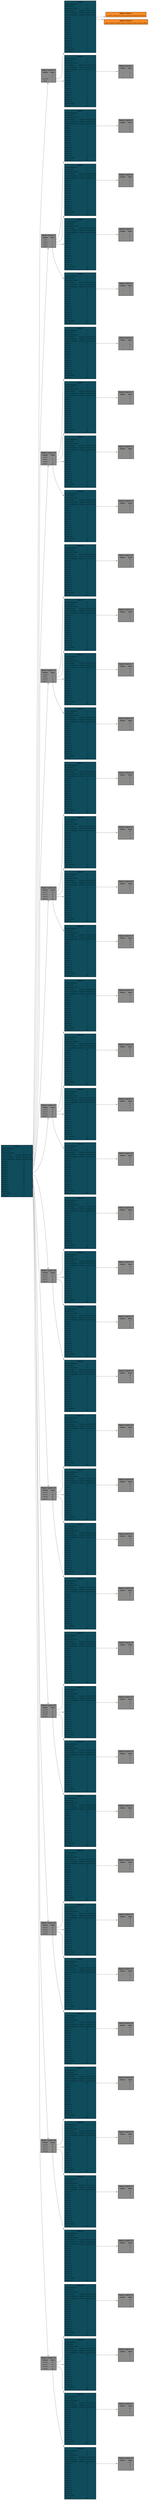 digraph G { 
 rankdir = LR; node[shape = plaintext];
INODO0[ label = <<TABLE BORDER='2' CELLBORDER='0' CELLSPACING='5' BGCOLOR='#0f4c5c'>
<TR><TD colspan ='2' ><b>Inodo 0</b></TD></TR>
<TR><TD Align='left'>ID del Propietario:</TD><TD>1</TD></TR><TR><TD Align='left'>ID del Grupo:</TD><TD>1</TD></TR><TR><TD Align='left'>Tamaño del archivo:</TD><TD>0</TD></TR><TR><TD Align='left'>Ultima lectura:</TD><TD>Sat Jan 21 04:39:22 2023
</TD></TR><TR><TD Align='left'>Fecha de Creación:</TD><TD>Sat Jan 21 04:39:22 2023
</TD></TR><TR><TD Align='left'>Ultima modificación:</TD><TD>Sat Jan 21 04:39:22 2023
</TD></TR><TR><TD Align='left'>Bloque 0:</TD><TD PORT='P0'>0</TD></TR><TR><TD Align='left'>Bloque 1:</TD><TD PORT='P1'>5</TD></TR><TR><TD Align='left'>Bloque 2:</TD><TD PORT='P2'>10</TD></TR><TR><TD Align='left'>Bloque 3:</TD><TD PORT='P3'>15</TD></TR><TR><TD Align='left'>Bloque 4:</TD><TD PORT='P4'>20</TD></TR><TR><TD Align='left'>Bloque 5:</TD><TD PORT='P5'>25</TD></TR><TR><TD Align='left'>Bloque 6:</TD><TD PORT='P6'>30</TD></TR><TR><TD Align='left'>Bloque 7:</TD><TD PORT='P7'>35</TD></TR><TR><TD Align='left'>Bloque 8:</TD><TD PORT='P8'>40</TD></TR><TR><TD Align='left'>Bloque 9:</TD><TD PORT='P9'>45</TD></TR><TR><TD Align='left'>Bloque 10:</TD><TD PORT='P10'>50</TD></TR><TR><TD Align='left'>Bloque 11:</TD><TD PORT='P11'>55</TD></TR><TR><TD Align='left'>Bloque 12:</TD><TD PORT='P12'>-1</TD></TR><TR><TD Align='left'>Bloque 13:</TD><TD PORT='P13'>-1</TD></TR><TR><TD Align='left'>Bloque 14:</TD><TD PORT='P14'>-1</TD></TR><TR><TD Align='left'>Tipo de Inodo:</TD><TD>0</TD></TR><TR><TD Align='left'>Permisos:</TD><TD>777</TD></TR></TABLE>>];
BLOQUE0[ label = <<TABLE BORDER='2' CELLBORDER='0' CELLSPACING='5' BGCOLOR='#8b8c89'>
<TR><TD colspan ='2' ><b>Bloque Carpetas 0</b></TD></TR>
<TR><TD><b>Nombre</b></TD><TD><b>Inodo</b></TD></TR><TR><TD>.</TD><TD PORT='P0'>0</TD></TR><TR><TD>..</TD><TD PORT='P1'>0</TD></TR><TR><TD>users.txt</TD><TD PORT='P2'>1</TD></TR><TR><TD>home</TD><TD PORT='P3'>2</TD></TR></TABLE>>];
INODO0:P0->BLOQUE0[minlen = 2];
INODO1[ label = <<TABLE BORDER='2' CELLBORDER='0' CELLSPACING='5' BGCOLOR='#0f4c5c'>
<TR><TD colspan ='2' ><b>Inodo 1</b></TD></TR>
<TR><TD Align='left'>ID del Propietario:</TD><TD>1</TD></TR><TR><TD Align='left'>ID del Grupo:</TD><TD>1</TD></TR><TR><TD Align='left'>Tamaño del archivo:</TD><TD>126</TD></TR><TR><TD Align='left'>Ultima lectura:</TD><TD>Sat Jan 21 04:39:22 2023
</TD></TR><TR><TD Align='left'>Fecha de Creación:</TD><TD>Sat Jan 21 04:39:22 2023
</TD></TR><TR><TD Align='left'>Ultima modificación:</TD><TD>Sat Jan 21 04:39:22 2023
</TD></TR><TR><TD Align='left'>Bloque 0:</TD><TD PORT='P0'>1</TD></TR><TR><TD Align='left'>Bloque 1:</TD><TD PORT='P1'>2</TD></TR><TR><TD Align='left'>Bloque 2:</TD><TD PORT='P2'>-1</TD></TR><TR><TD Align='left'>Bloque 3:</TD><TD PORT='P3'>-1</TD></TR><TR><TD Align='left'>Bloque 4:</TD><TD PORT='P4'>-1</TD></TR><TR><TD Align='left'>Bloque 5:</TD><TD PORT='P5'>-1</TD></TR><TR><TD Align='left'>Bloque 6:</TD><TD PORT='P6'>-1</TD></TR><TR><TD Align='left'>Bloque 7:</TD><TD PORT='P7'>-1</TD></TR><TR><TD Align='left'>Bloque 8:</TD><TD PORT='P8'>-1</TD></TR><TR><TD Align='left'>Bloque 9:</TD><TD PORT='P9'>-1</TD></TR><TR><TD Align='left'>Bloque 10:</TD><TD PORT='P10'>-1</TD></TR><TR><TD Align='left'>Bloque 11:</TD><TD PORT='P11'>-1</TD></TR><TR><TD Align='left'>Bloque 12:</TD><TD PORT='P12'>-1</TD></TR><TR><TD Align='left'>Bloque 13:</TD><TD PORT='P13'>-1</TD></TR><TR><TD Align='left'>Bloque 14:</TD><TD PORT='P14'>-1</TD></TR><TR><TD Align='left'>Tipo de Inodo:</TD><TD>1</TD></TR><TR><TD Align='left'>Permisos:</TD><TD>777</TD></TR></TABLE>>];
BLOQUE0:P2->INODO1[minlen = 2];
BLOQUE1[ label = <<TABLE BORDER='2' CELLBORDER='0' CELLSPACING='5' BGCOLOR='#fb8b24'>
<TR><TD><b>Bloque Archivos 1</b></TD></TR>
<TR><TD>1,G,root
1,U,root,root,123
2,G,usuarios
3,G,admins
2,U,usuarios</TD></TR></TABLE>>];
INODO1:P0->BLOQUE1[minlen = 2];
BLOQUE2[ label = <<TABLE BORDER='2' CELLBORDER='0' CELLSPACING='5' BGCOLOR='#fb8b24'>
<TR><TD><b>Bloque Archivos 2</b></TD></TR>
<TR><TD>,user1,usuario
3,U,admins,admin1,admin
4,U,admins,admin2,admin
</TD></TR></TABLE>>];
INODO1:P1->BLOQUE2[minlen = 2];
INODO2[ label = <<TABLE BORDER='2' CELLBORDER='0' CELLSPACING='5' BGCOLOR='#0f4c5c'>
<TR><TD colspan ='2' ><b>Inodo 2</b></TD></TR>
<TR><TD Align='left'>ID del Propietario:</TD><TD>3</TD></TR><TR><TD Align='left'>ID del Grupo:</TD><TD>3</TD></TR><TR><TD Align='left'>Tamaño del archivo:</TD><TD>0</TD></TR><TR><TD Align='left'>Ultima lectura:</TD><TD>Sat Jan 21 04:39:22 2023
</TD></TR><TR><TD Align='left'>Fecha de Creación:</TD><TD>Sat Jan 21 04:39:22 2023
</TD></TR><TR><TD Align='left'>Ultima modificación:</TD><TD>Sat Jan 21 04:39:22 2023
</TD></TR><TR><TD Align='left'>Bloque 0:</TD><TD PORT='P0'>3</TD></TR><TR><TD Align='left'>Bloque 1:</TD><TD PORT='P1'>-1</TD></TR><TR><TD Align='left'>Bloque 2:</TD><TD PORT='P2'>-1</TD></TR><TR><TD Align='left'>Bloque 3:</TD><TD PORT='P3'>-1</TD></TR><TR><TD Align='left'>Bloque 4:</TD><TD PORT='P4'>-1</TD></TR><TR><TD Align='left'>Bloque 5:</TD><TD PORT='P5'>-1</TD></TR><TR><TD Align='left'>Bloque 6:</TD><TD PORT='P6'>-1</TD></TR><TR><TD Align='left'>Bloque 7:</TD><TD PORT='P7'>-1</TD></TR><TR><TD Align='left'>Bloque 8:</TD><TD PORT='P8'>-1</TD></TR><TR><TD Align='left'>Bloque 9:</TD><TD PORT='P9'>-1</TD></TR><TR><TD Align='left'>Bloque 10:</TD><TD PORT='P10'>-1</TD></TR><TR><TD Align='left'>Bloque 11:</TD><TD PORT='P11'>-1</TD></TR><TR><TD Align='left'>Bloque 12:</TD><TD PORT='P12'>-1</TD></TR><TR><TD Align='left'>Bloque 13:</TD><TD PORT='P13'>-1</TD></TR><TR><TD Align='left'>Bloque 14:</TD><TD PORT='P14'>-1</TD></TR><TR><TD Align='left'>Tipo de Inodo:</TD><TD>0</TD></TR><TR><TD Align='left'>Permisos:</TD><TD>664</TD></TR></TABLE>>];
BLOQUE0:P3->INODO2[minlen = 2];
BLOQUE3[ label = <<TABLE BORDER='2' CELLBORDER='0' CELLSPACING='5' BGCOLOR='#8b8c89'>
<TR><TD colspan ='2' ><b>Bloque Carpetas 3</b></TD></TR>
<TR><TD><b>Nombre</b></TD><TD><b>Inodo</b></TD></TR><TR><TD>.</TD><TD PORT='P0'>2</TD></TR><TR><TD>..</TD><TD PORT='P1'>0</TD></TR><TR><TD>-</TD><TD PORT='P2'>-1</TD></TR><TR><TD>-</TD><TD PORT='P3'>-1</TD></TR></TABLE>>];
INODO2:P0->BLOQUE3[minlen = 2];
BLOQUE5[ label = <<TABLE BORDER='2' CELLBORDER='0' CELLSPACING='5' BGCOLOR='#8b8c89'>
<TR><TD colspan ='2' ><b>Bloque Carpetas 5</b></TD></TR>
<TR><TD><b>Nombre</b></TD><TD><b>Inodo</b></TD></TR><TR><TD>users</TD><TD PORT='P0'>3</TD></TR><TR><TD>users1</TD><TD PORT='P1'>4</TD></TR><TR><TD>users2</TD><TD PORT='P2'>5</TD></TR><TR><TD>users3</TD><TD PORT='P3'>6</TD></TR></TABLE>>];
INODO0:P1->BLOQUE5[minlen = 2];
INODO3[ label = <<TABLE BORDER='2' CELLBORDER='0' CELLSPACING='5' BGCOLOR='#0f4c5c'>
<TR><TD colspan ='2' ><b>Inodo 3</b></TD></TR>
<TR><TD Align='left'>ID del Propietario:</TD><TD>3</TD></TR><TR><TD Align='left'>ID del Grupo:</TD><TD>3</TD></TR><TR><TD Align='left'>Tamaño del archivo:</TD><TD>0</TD></TR><TR><TD Align='left'>Ultima lectura:</TD><TD>Sat Jan 21 04:39:22 2023
</TD></TR><TR><TD Align='left'>Fecha de Creación:</TD><TD>Sat Jan 21 04:39:22 2023
</TD></TR><TR><TD Align='left'>Ultima modificación:</TD><TD>Sat Jan 21 04:39:22 2023
</TD></TR><TR><TD Align='left'>Bloque 0:</TD><TD PORT='P0'>4</TD></TR><TR><TD Align='left'>Bloque 1:</TD><TD PORT='P1'>-1</TD></TR><TR><TD Align='left'>Bloque 2:</TD><TD PORT='P2'>-1</TD></TR><TR><TD Align='left'>Bloque 3:</TD><TD PORT='P3'>-1</TD></TR><TR><TD Align='left'>Bloque 4:</TD><TD PORT='P4'>-1</TD></TR><TR><TD Align='left'>Bloque 5:</TD><TD PORT='P5'>-1</TD></TR><TR><TD Align='left'>Bloque 6:</TD><TD PORT='P6'>-1</TD></TR><TR><TD Align='left'>Bloque 7:</TD><TD PORT='P7'>-1</TD></TR><TR><TD Align='left'>Bloque 8:</TD><TD PORT='P8'>-1</TD></TR><TR><TD Align='left'>Bloque 9:</TD><TD PORT='P9'>-1</TD></TR><TR><TD Align='left'>Bloque 10:</TD><TD PORT='P10'>-1</TD></TR><TR><TD Align='left'>Bloque 11:</TD><TD PORT='P11'>-1</TD></TR><TR><TD Align='left'>Bloque 12:</TD><TD PORT='P12'>-1</TD></TR><TR><TD Align='left'>Bloque 13:</TD><TD PORT='P13'>-1</TD></TR><TR><TD Align='left'>Bloque 14:</TD><TD PORT='P14'>-1</TD></TR><TR><TD Align='left'>Tipo de Inodo:</TD><TD>0</TD></TR><TR><TD Align='left'>Permisos:</TD><TD>664</TD></TR></TABLE>>];
BLOQUE5:P0->INODO3[minlen = 2];
BLOQUE4[ label = <<TABLE BORDER='2' CELLBORDER='0' CELLSPACING='5' BGCOLOR='#8b8c89'>
<TR><TD colspan ='2' ><b>Bloque Carpetas 4</b></TD></TR>
<TR><TD><b>Nombre</b></TD><TD><b>Inodo</b></TD></TR><TR><TD>.</TD><TD PORT='P0'>3</TD></TR><TR><TD>..</TD><TD PORT='P1'>0</TD></TR><TR><TD>-</TD><TD PORT='P2'>-1</TD></TR><TR><TD>-</TD><TD PORT='P3'>-1</TD></TR></TABLE>>];
INODO3:P0->BLOQUE4[minlen = 2];
INODO4[ label = <<TABLE BORDER='2' CELLBORDER='0' CELLSPACING='5' BGCOLOR='#0f4c5c'>
<TR><TD colspan ='2' ><b>Inodo 4</b></TD></TR>
<TR><TD Align='left'>ID del Propietario:</TD><TD>3</TD></TR><TR><TD Align='left'>ID del Grupo:</TD><TD>3</TD></TR><TR><TD Align='left'>Tamaño del archivo:</TD><TD>0</TD></TR><TR><TD Align='left'>Ultima lectura:</TD><TD>Sat Jan 21 04:39:22 2023
</TD></TR><TR><TD Align='left'>Fecha de Creación:</TD><TD>Sat Jan 21 04:39:22 2023
</TD></TR><TR><TD Align='left'>Ultima modificación:</TD><TD>Sat Jan 21 04:39:22 2023
</TD></TR><TR><TD Align='left'>Bloque 0:</TD><TD PORT='P0'>6</TD></TR><TR><TD Align='left'>Bloque 1:</TD><TD PORT='P1'>-1</TD></TR><TR><TD Align='left'>Bloque 2:</TD><TD PORT='P2'>-1</TD></TR><TR><TD Align='left'>Bloque 3:</TD><TD PORT='P3'>-1</TD></TR><TR><TD Align='left'>Bloque 4:</TD><TD PORT='P4'>-1</TD></TR><TR><TD Align='left'>Bloque 5:</TD><TD PORT='P5'>-1</TD></TR><TR><TD Align='left'>Bloque 6:</TD><TD PORT='P6'>-1</TD></TR><TR><TD Align='left'>Bloque 7:</TD><TD PORT='P7'>-1</TD></TR><TR><TD Align='left'>Bloque 8:</TD><TD PORT='P8'>-1</TD></TR><TR><TD Align='left'>Bloque 9:</TD><TD PORT='P9'>-1</TD></TR><TR><TD Align='left'>Bloque 10:</TD><TD PORT='P10'>-1</TD></TR><TR><TD Align='left'>Bloque 11:</TD><TD PORT='P11'>-1</TD></TR><TR><TD Align='left'>Bloque 12:</TD><TD PORT='P12'>-1</TD></TR><TR><TD Align='left'>Bloque 13:</TD><TD PORT='P13'>-1</TD></TR><TR><TD Align='left'>Bloque 14:</TD><TD PORT='P14'>-1</TD></TR><TR><TD Align='left'>Tipo de Inodo:</TD><TD>0</TD></TR><TR><TD Align='left'>Permisos:</TD><TD>664</TD></TR></TABLE>>];
BLOQUE5:P1->INODO4[minlen = 2];
BLOQUE6[ label = <<TABLE BORDER='2' CELLBORDER='0' CELLSPACING='5' BGCOLOR='#8b8c89'>
<TR><TD colspan ='2' ><b>Bloque Carpetas 6</b></TD></TR>
<TR><TD><b>Nombre</b></TD><TD><b>Inodo</b></TD></TR><TR><TD>.</TD><TD PORT='P0'>4</TD></TR><TR><TD>..</TD><TD PORT='P1'>0</TD></TR><TR><TD>-</TD><TD PORT='P2'>-1</TD></TR><TR><TD>-</TD><TD PORT='P3'>-1</TD></TR></TABLE>>];
INODO4:P0->BLOQUE6[minlen = 2];
INODO5[ label = <<TABLE BORDER='2' CELLBORDER='0' CELLSPACING='5' BGCOLOR='#0f4c5c'>
<TR><TD colspan ='2' ><b>Inodo 5</b></TD></TR>
<TR><TD Align='left'>ID del Propietario:</TD><TD>3</TD></TR><TR><TD Align='left'>ID del Grupo:</TD><TD>3</TD></TR><TR><TD Align='left'>Tamaño del archivo:</TD><TD>0</TD></TR><TR><TD Align='left'>Ultima lectura:</TD><TD>Sat Jan 21 04:39:22 2023
</TD></TR><TR><TD Align='left'>Fecha de Creación:</TD><TD>Sat Jan 21 04:39:22 2023
</TD></TR><TR><TD Align='left'>Ultima modificación:</TD><TD>Sat Jan 21 04:39:22 2023
</TD></TR><TR><TD Align='left'>Bloque 0:</TD><TD PORT='P0'>7</TD></TR><TR><TD Align='left'>Bloque 1:</TD><TD PORT='P1'>-1</TD></TR><TR><TD Align='left'>Bloque 2:</TD><TD PORT='P2'>-1</TD></TR><TR><TD Align='left'>Bloque 3:</TD><TD PORT='P3'>-1</TD></TR><TR><TD Align='left'>Bloque 4:</TD><TD PORT='P4'>-1</TD></TR><TR><TD Align='left'>Bloque 5:</TD><TD PORT='P5'>-1</TD></TR><TR><TD Align='left'>Bloque 6:</TD><TD PORT='P6'>-1</TD></TR><TR><TD Align='left'>Bloque 7:</TD><TD PORT='P7'>-1</TD></TR><TR><TD Align='left'>Bloque 8:</TD><TD PORT='P8'>-1</TD></TR><TR><TD Align='left'>Bloque 9:</TD><TD PORT='P9'>-1</TD></TR><TR><TD Align='left'>Bloque 10:</TD><TD PORT='P10'>-1</TD></TR><TR><TD Align='left'>Bloque 11:</TD><TD PORT='P11'>-1</TD></TR><TR><TD Align='left'>Bloque 12:</TD><TD PORT='P12'>-1</TD></TR><TR><TD Align='left'>Bloque 13:</TD><TD PORT='P13'>-1</TD></TR><TR><TD Align='left'>Bloque 14:</TD><TD PORT='P14'>-1</TD></TR><TR><TD Align='left'>Tipo de Inodo:</TD><TD>0</TD></TR><TR><TD Align='left'>Permisos:</TD><TD>664</TD></TR></TABLE>>];
BLOQUE5:P2->INODO5[minlen = 2];
BLOQUE7[ label = <<TABLE BORDER='2' CELLBORDER='0' CELLSPACING='5' BGCOLOR='#8b8c89'>
<TR><TD colspan ='2' ><b>Bloque Carpetas 7</b></TD></TR>
<TR><TD><b>Nombre</b></TD><TD><b>Inodo</b></TD></TR><TR><TD>.</TD><TD PORT='P0'>5</TD></TR><TR><TD>..</TD><TD PORT='P1'>0</TD></TR><TR><TD>-</TD><TD PORT='P2'>-1</TD></TR><TR><TD>-</TD><TD PORT='P3'>-1</TD></TR></TABLE>>];
INODO5:P0->BLOQUE7[minlen = 2];
INODO6[ label = <<TABLE BORDER='2' CELLBORDER='0' CELLSPACING='5' BGCOLOR='#0f4c5c'>
<TR><TD colspan ='2' ><b>Inodo 6</b></TD></TR>
<TR><TD Align='left'>ID del Propietario:</TD><TD>3</TD></TR><TR><TD Align='left'>ID del Grupo:</TD><TD>3</TD></TR><TR><TD Align='left'>Tamaño del archivo:</TD><TD>0</TD></TR><TR><TD Align='left'>Ultima lectura:</TD><TD>Sat Jan 21 04:39:22 2023
</TD></TR><TR><TD Align='left'>Fecha de Creación:</TD><TD>Sat Jan 21 04:39:22 2023
</TD></TR><TR><TD Align='left'>Ultima modificación:</TD><TD>Sat Jan 21 04:39:22 2023
</TD></TR><TR><TD Align='left'>Bloque 0:</TD><TD PORT='P0'>8</TD></TR><TR><TD Align='left'>Bloque 1:</TD><TD PORT='P1'>-1</TD></TR><TR><TD Align='left'>Bloque 2:</TD><TD PORT='P2'>-1</TD></TR><TR><TD Align='left'>Bloque 3:</TD><TD PORT='P3'>-1</TD></TR><TR><TD Align='left'>Bloque 4:</TD><TD PORT='P4'>-1</TD></TR><TR><TD Align='left'>Bloque 5:</TD><TD PORT='P5'>-1</TD></TR><TR><TD Align='left'>Bloque 6:</TD><TD PORT='P6'>-1</TD></TR><TR><TD Align='left'>Bloque 7:</TD><TD PORT='P7'>-1</TD></TR><TR><TD Align='left'>Bloque 8:</TD><TD PORT='P8'>-1</TD></TR><TR><TD Align='left'>Bloque 9:</TD><TD PORT='P9'>-1</TD></TR><TR><TD Align='left'>Bloque 10:</TD><TD PORT='P10'>-1</TD></TR><TR><TD Align='left'>Bloque 11:</TD><TD PORT='P11'>-1</TD></TR><TR><TD Align='left'>Bloque 12:</TD><TD PORT='P12'>-1</TD></TR><TR><TD Align='left'>Bloque 13:</TD><TD PORT='P13'>-1</TD></TR><TR><TD Align='left'>Bloque 14:</TD><TD PORT='P14'>-1</TD></TR><TR><TD Align='left'>Tipo de Inodo:</TD><TD>0</TD></TR><TR><TD Align='left'>Permisos:</TD><TD>664</TD></TR></TABLE>>];
BLOQUE5:P3->INODO6[minlen = 2];
BLOQUE8[ label = <<TABLE BORDER='2' CELLBORDER='0' CELLSPACING='5' BGCOLOR='#8b8c89'>
<TR><TD colspan ='2' ><b>Bloque Carpetas 8</b></TD></TR>
<TR><TD><b>Nombre</b></TD><TD><b>Inodo</b></TD></TR><TR><TD>.</TD><TD PORT='P0'>6</TD></TR><TR><TD>..</TD><TD PORT='P1'>0</TD></TR><TR><TD>-</TD><TD PORT='P2'>-1</TD></TR><TR><TD>-</TD><TD PORT='P3'>-1</TD></TR></TABLE>>];
INODO6:P0->BLOQUE8[minlen = 2];
BLOQUE10[ label = <<TABLE BORDER='2' CELLBORDER='0' CELLSPACING='5' BGCOLOR='#8b8c89'>
<TR><TD colspan ='2' ><b>Bloque Carpetas 10</b></TD></TR>
<TR><TD><b>Nombre</b></TD><TD><b>Inodo</b></TD></TR><TR><TD>users4</TD><TD PORT='P0'>7</TD></TR><TR><TD>users5</TD><TD PORT='P1'>8</TD></TR><TR><TD>users6</TD><TD PORT='P2'>9</TD></TR><TR><TD>users7</TD><TD PORT='P3'>10</TD></TR></TABLE>>];
INODO0:P2->BLOQUE10[minlen = 2];
INODO7[ label = <<TABLE BORDER='2' CELLBORDER='0' CELLSPACING='5' BGCOLOR='#0f4c5c'>
<TR><TD colspan ='2' ><b>Inodo 7</b></TD></TR>
<TR><TD Align='left'>ID del Propietario:</TD><TD>3</TD></TR><TR><TD Align='left'>ID del Grupo:</TD><TD>3</TD></TR><TR><TD Align='left'>Tamaño del archivo:</TD><TD>0</TD></TR><TR><TD Align='left'>Ultima lectura:</TD><TD>Sat Jan 21 04:39:22 2023
</TD></TR><TR><TD Align='left'>Fecha de Creación:</TD><TD>Sat Jan 21 04:39:22 2023
</TD></TR><TR><TD Align='left'>Ultima modificación:</TD><TD>Sat Jan 21 04:39:22 2023
</TD></TR><TR><TD Align='left'>Bloque 0:</TD><TD PORT='P0'>9</TD></TR><TR><TD Align='left'>Bloque 1:</TD><TD PORT='P1'>-1</TD></TR><TR><TD Align='left'>Bloque 2:</TD><TD PORT='P2'>-1</TD></TR><TR><TD Align='left'>Bloque 3:</TD><TD PORT='P3'>-1</TD></TR><TR><TD Align='left'>Bloque 4:</TD><TD PORT='P4'>-1</TD></TR><TR><TD Align='left'>Bloque 5:</TD><TD PORT='P5'>-1</TD></TR><TR><TD Align='left'>Bloque 6:</TD><TD PORT='P6'>-1</TD></TR><TR><TD Align='left'>Bloque 7:</TD><TD PORT='P7'>-1</TD></TR><TR><TD Align='left'>Bloque 8:</TD><TD PORT='P8'>-1</TD></TR><TR><TD Align='left'>Bloque 9:</TD><TD PORT='P9'>-1</TD></TR><TR><TD Align='left'>Bloque 10:</TD><TD PORT='P10'>-1</TD></TR><TR><TD Align='left'>Bloque 11:</TD><TD PORT='P11'>-1</TD></TR><TR><TD Align='left'>Bloque 12:</TD><TD PORT='P12'>-1</TD></TR><TR><TD Align='left'>Bloque 13:</TD><TD PORT='P13'>-1</TD></TR><TR><TD Align='left'>Bloque 14:</TD><TD PORT='P14'>-1</TD></TR><TR><TD Align='left'>Tipo de Inodo:</TD><TD>0</TD></TR><TR><TD Align='left'>Permisos:</TD><TD>664</TD></TR></TABLE>>];
BLOQUE10:P0->INODO7[minlen = 2];
BLOQUE9[ label = <<TABLE BORDER='2' CELLBORDER='0' CELLSPACING='5' BGCOLOR='#8b8c89'>
<TR><TD colspan ='2' ><b>Bloque Carpetas 9</b></TD></TR>
<TR><TD><b>Nombre</b></TD><TD><b>Inodo</b></TD></TR><TR><TD>.</TD><TD PORT='P0'>7</TD></TR><TR><TD>..</TD><TD PORT='P1'>0</TD></TR><TR><TD>-</TD><TD PORT='P2'>-1</TD></TR><TR><TD>-</TD><TD PORT='P3'>-1</TD></TR></TABLE>>];
INODO7:P0->BLOQUE9[minlen = 2];
INODO8[ label = <<TABLE BORDER='2' CELLBORDER='0' CELLSPACING='5' BGCOLOR='#0f4c5c'>
<TR><TD colspan ='2' ><b>Inodo 8</b></TD></TR>
<TR><TD Align='left'>ID del Propietario:</TD><TD>3</TD></TR><TR><TD Align='left'>ID del Grupo:</TD><TD>3</TD></TR><TR><TD Align='left'>Tamaño del archivo:</TD><TD>0</TD></TR><TR><TD Align='left'>Ultima lectura:</TD><TD>Sat Jan 21 04:39:22 2023
</TD></TR><TR><TD Align='left'>Fecha de Creación:</TD><TD>Sat Jan 21 04:39:22 2023
</TD></TR><TR><TD Align='left'>Ultima modificación:</TD><TD>Sat Jan 21 04:39:22 2023
</TD></TR><TR><TD Align='left'>Bloque 0:</TD><TD PORT='P0'>11</TD></TR><TR><TD Align='left'>Bloque 1:</TD><TD PORT='P1'>-1</TD></TR><TR><TD Align='left'>Bloque 2:</TD><TD PORT='P2'>-1</TD></TR><TR><TD Align='left'>Bloque 3:</TD><TD PORT='P3'>-1</TD></TR><TR><TD Align='left'>Bloque 4:</TD><TD PORT='P4'>-1</TD></TR><TR><TD Align='left'>Bloque 5:</TD><TD PORT='P5'>-1</TD></TR><TR><TD Align='left'>Bloque 6:</TD><TD PORT='P6'>-1</TD></TR><TR><TD Align='left'>Bloque 7:</TD><TD PORT='P7'>-1</TD></TR><TR><TD Align='left'>Bloque 8:</TD><TD PORT='P8'>-1</TD></TR><TR><TD Align='left'>Bloque 9:</TD><TD PORT='P9'>-1</TD></TR><TR><TD Align='left'>Bloque 10:</TD><TD PORT='P10'>-1</TD></TR><TR><TD Align='left'>Bloque 11:</TD><TD PORT='P11'>-1</TD></TR><TR><TD Align='left'>Bloque 12:</TD><TD PORT='P12'>-1</TD></TR><TR><TD Align='left'>Bloque 13:</TD><TD PORT='P13'>-1</TD></TR><TR><TD Align='left'>Bloque 14:</TD><TD PORT='P14'>-1</TD></TR><TR><TD Align='left'>Tipo de Inodo:</TD><TD>0</TD></TR><TR><TD Align='left'>Permisos:</TD><TD>664</TD></TR></TABLE>>];
BLOQUE10:P1->INODO8[minlen = 2];
BLOQUE11[ label = <<TABLE BORDER='2' CELLBORDER='0' CELLSPACING='5' BGCOLOR='#8b8c89'>
<TR><TD colspan ='2' ><b>Bloque Carpetas 11</b></TD></TR>
<TR><TD><b>Nombre</b></TD><TD><b>Inodo</b></TD></TR><TR><TD>.</TD><TD PORT='P0'>8</TD></TR><TR><TD>..</TD><TD PORT='P1'>0</TD></TR><TR><TD>-</TD><TD PORT='P2'>-1</TD></TR><TR><TD>-</TD><TD PORT='P3'>-1</TD></TR></TABLE>>];
INODO8:P0->BLOQUE11[minlen = 2];
INODO9[ label = <<TABLE BORDER='2' CELLBORDER='0' CELLSPACING='5' BGCOLOR='#0f4c5c'>
<TR><TD colspan ='2' ><b>Inodo 9</b></TD></TR>
<TR><TD Align='left'>ID del Propietario:</TD><TD>3</TD></TR><TR><TD Align='left'>ID del Grupo:</TD><TD>3</TD></TR><TR><TD Align='left'>Tamaño del archivo:</TD><TD>0</TD></TR><TR><TD Align='left'>Ultima lectura:</TD><TD>Sat Jan 21 04:39:22 2023
</TD></TR><TR><TD Align='left'>Fecha de Creación:</TD><TD>Sat Jan 21 04:39:22 2023
</TD></TR><TR><TD Align='left'>Ultima modificación:</TD><TD>Sat Jan 21 04:39:22 2023
</TD></TR><TR><TD Align='left'>Bloque 0:</TD><TD PORT='P0'>12</TD></TR><TR><TD Align='left'>Bloque 1:</TD><TD PORT='P1'>-1</TD></TR><TR><TD Align='left'>Bloque 2:</TD><TD PORT='P2'>-1</TD></TR><TR><TD Align='left'>Bloque 3:</TD><TD PORT='P3'>-1</TD></TR><TR><TD Align='left'>Bloque 4:</TD><TD PORT='P4'>-1</TD></TR><TR><TD Align='left'>Bloque 5:</TD><TD PORT='P5'>-1</TD></TR><TR><TD Align='left'>Bloque 6:</TD><TD PORT='P6'>-1</TD></TR><TR><TD Align='left'>Bloque 7:</TD><TD PORT='P7'>-1</TD></TR><TR><TD Align='left'>Bloque 8:</TD><TD PORT='P8'>-1</TD></TR><TR><TD Align='left'>Bloque 9:</TD><TD PORT='P9'>-1</TD></TR><TR><TD Align='left'>Bloque 10:</TD><TD PORT='P10'>-1</TD></TR><TR><TD Align='left'>Bloque 11:</TD><TD PORT='P11'>-1</TD></TR><TR><TD Align='left'>Bloque 12:</TD><TD PORT='P12'>-1</TD></TR><TR><TD Align='left'>Bloque 13:</TD><TD PORT='P13'>-1</TD></TR><TR><TD Align='left'>Bloque 14:</TD><TD PORT='P14'>-1</TD></TR><TR><TD Align='left'>Tipo de Inodo:</TD><TD>0</TD></TR><TR><TD Align='left'>Permisos:</TD><TD>664</TD></TR></TABLE>>];
BLOQUE10:P2->INODO9[minlen = 2];
BLOQUE12[ label = <<TABLE BORDER='2' CELLBORDER='0' CELLSPACING='5' BGCOLOR='#8b8c89'>
<TR><TD colspan ='2' ><b>Bloque Carpetas 12</b></TD></TR>
<TR><TD><b>Nombre</b></TD><TD><b>Inodo</b></TD></TR><TR><TD>.</TD><TD PORT='P0'>9</TD></TR><TR><TD>..</TD><TD PORT='P1'>0</TD></TR><TR><TD>-</TD><TD PORT='P2'>-1</TD></TR><TR><TD>-</TD><TD PORT='P3'>-1</TD></TR></TABLE>>];
INODO9:P0->BLOQUE12[minlen = 2];
INODO10[ label = <<TABLE BORDER='2' CELLBORDER='0' CELLSPACING='5' BGCOLOR='#0f4c5c'>
<TR><TD colspan ='2' ><b>Inodo 10</b></TD></TR>
<TR><TD Align='left'>ID del Propietario:</TD><TD>3</TD></TR><TR><TD Align='left'>ID del Grupo:</TD><TD>3</TD></TR><TR><TD Align='left'>Tamaño del archivo:</TD><TD>0</TD></TR><TR><TD Align='left'>Ultima lectura:</TD><TD>Sat Jan 21 04:39:22 2023
</TD></TR><TR><TD Align='left'>Fecha de Creación:</TD><TD>Sat Jan 21 04:39:22 2023
</TD></TR><TR><TD Align='left'>Ultima modificación:</TD><TD>Sat Jan 21 04:39:22 2023
</TD></TR><TR><TD Align='left'>Bloque 0:</TD><TD PORT='P0'>13</TD></TR><TR><TD Align='left'>Bloque 1:</TD><TD PORT='P1'>-1</TD></TR><TR><TD Align='left'>Bloque 2:</TD><TD PORT='P2'>-1</TD></TR><TR><TD Align='left'>Bloque 3:</TD><TD PORT='P3'>-1</TD></TR><TR><TD Align='left'>Bloque 4:</TD><TD PORT='P4'>-1</TD></TR><TR><TD Align='left'>Bloque 5:</TD><TD PORT='P5'>-1</TD></TR><TR><TD Align='left'>Bloque 6:</TD><TD PORT='P6'>-1</TD></TR><TR><TD Align='left'>Bloque 7:</TD><TD PORT='P7'>-1</TD></TR><TR><TD Align='left'>Bloque 8:</TD><TD PORT='P8'>-1</TD></TR><TR><TD Align='left'>Bloque 9:</TD><TD PORT='P9'>-1</TD></TR><TR><TD Align='left'>Bloque 10:</TD><TD PORT='P10'>-1</TD></TR><TR><TD Align='left'>Bloque 11:</TD><TD PORT='P11'>-1</TD></TR><TR><TD Align='left'>Bloque 12:</TD><TD PORT='P12'>-1</TD></TR><TR><TD Align='left'>Bloque 13:</TD><TD PORT='P13'>-1</TD></TR><TR><TD Align='left'>Bloque 14:</TD><TD PORT='P14'>-1</TD></TR><TR><TD Align='left'>Tipo de Inodo:</TD><TD>0</TD></TR><TR><TD Align='left'>Permisos:</TD><TD>664</TD></TR></TABLE>>];
BLOQUE10:P3->INODO10[minlen = 2];
BLOQUE13[ label = <<TABLE BORDER='2' CELLBORDER='0' CELLSPACING='5' BGCOLOR='#8b8c89'>
<TR><TD colspan ='2' ><b>Bloque Carpetas 13</b></TD></TR>
<TR><TD><b>Nombre</b></TD><TD><b>Inodo</b></TD></TR><TR><TD>.</TD><TD PORT='P0'>10</TD></TR><TR><TD>..</TD><TD PORT='P1'>0</TD></TR><TR><TD>-</TD><TD PORT='P2'>-1</TD></TR><TR><TD>-</TD><TD PORT='P3'>-1</TD></TR></TABLE>>];
INODO10:P0->BLOQUE13[minlen = 2];
BLOQUE15[ label = <<TABLE BORDER='2' CELLBORDER='0' CELLSPACING='5' BGCOLOR='#8b8c89'>
<TR><TD colspan ='2' ><b>Bloque Carpetas 15</b></TD></TR>
<TR><TD><b>Nombre</b></TD><TD><b>Inodo</b></TD></TR><TR><TD>users8</TD><TD PORT='P0'>11</TD></TR><TR><TD>users9</TD><TD PORT='P1'>12</TD></TR><TR><TD>users10</TD><TD PORT='P2'>13</TD></TR><TR><TD>users11</TD><TD PORT='P3'>14</TD></TR></TABLE>>];
INODO0:P3->BLOQUE15[minlen = 2];
INODO11[ label = <<TABLE BORDER='2' CELLBORDER='0' CELLSPACING='5' BGCOLOR='#0f4c5c'>
<TR><TD colspan ='2' ><b>Inodo 11</b></TD></TR>
<TR><TD Align='left'>ID del Propietario:</TD><TD>3</TD></TR><TR><TD Align='left'>ID del Grupo:</TD><TD>3</TD></TR><TR><TD Align='left'>Tamaño del archivo:</TD><TD>0</TD></TR><TR><TD Align='left'>Ultima lectura:</TD><TD>Sat Jan 21 04:39:22 2023
</TD></TR><TR><TD Align='left'>Fecha de Creación:</TD><TD>Sat Jan 21 04:39:22 2023
</TD></TR><TR><TD Align='left'>Ultima modificación:</TD><TD>Sat Jan 21 04:39:22 2023
</TD></TR><TR><TD Align='left'>Bloque 0:</TD><TD PORT='P0'>14</TD></TR><TR><TD Align='left'>Bloque 1:</TD><TD PORT='P1'>-1</TD></TR><TR><TD Align='left'>Bloque 2:</TD><TD PORT='P2'>-1</TD></TR><TR><TD Align='left'>Bloque 3:</TD><TD PORT='P3'>-1</TD></TR><TR><TD Align='left'>Bloque 4:</TD><TD PORT='P4'>-1</TD></TR><TR><TD Align='left'>Bloque 5:</TD><TD PORT='P5'>-1</TD></TR><TR><TD Align='left'>Bloque 6:</TD><TD PORT='P6'>-1</TD></TR><TR><TD Align='left'>Bloque 7:</TD><TD PORT='P7'>-1</TD></TR><TR><TD Align='left'>Bloque 8:</TD><TD PORT='P8'>-1</TD></TR><TR><TD Align='left'>Bloque 9:</TD><TD PORT='P9'>-1</TD></TR><TR><TD Align='left'>Bloque 10:</TD><TD PORT='P10'>-1</TD></TR><TR><TD Align='left'>Bloque 11:</TD><TD PORT='P11'>-1</TD></TR><TR><TD Align='left'>Bloque 12:</TD><TD PORT='P12'>-1</TD></TR><TR><TD Align='left'>Bloque 13:</TD><TD PORT='P13'>-1</TD></TR><TR><TD Align='left'>Bloque 14:</TD><TD PORT='P14'>-1</TD></TR><TR><TD Align='left'>Tipo de Inodo:</TD><TD>0</TD></TR><TR><TD Align='left'>Permisos:</TD><TD>664</TD></TR></TABLE>>];
BLOQUE15:P0->INODO11[minlen = 2];
BLOQUE14[ label = <<TABLE BORDER='2' CELLBORDER='0' CELLSPACING='5' BGCOLOR='#8b8c89'>
<TR><TD colspan ='2' ><b>Bloque Carpetas 14</b></TD></TR>
<TR><TD><b>Nombre</b></TD><TD><b>Inodo</b></TD></TR><TR><TD>.</TD><TD PORT='P0'>11</TD></TR><TR><TD>..</TD><TD PORT='P1'>0</TD></TR><TR><TD>-</TD><TD PORT='P2'>-1</TD></TR><TR><TD>-</TD><TD PORT='P3'>-1</TD></TR></TABLE>>];
INODO11:P0->BLOQUE14[minlen = 2];
INODO12[ label = <<TABLE BORDER='2' CELLBORDER='0' CELLSPACING='5' BGCOLOR='#0f4c5c'>
<TR><TD colspan ='2' ><b>Inodo 12</b></TD></TR>
<TR><TD Align='left'>ID del Propietario:</TD><TD>3</TD></TR><TR><TD Align='left'>ID del Grupo:</TD><TD>3</TD></TR><TR><TD Align='left'>Tamaño del archivo:</TD><TD>0</TD></TR><TR><TD Align='left'>Ultima lectura:</TD><TD>Sat Jan 21 04:39:22 2023
</TD></TR><TR><TD Align='left'>Fecha de Creación:</TD><TD>Sat Jan 21 04:39:22 2023
</TD></TR><TR><TD Align='left'>Ultima modificación:</TD><TD>Sat Jan 21 04:39:22 2023
</TD></TR><TR><TD Align='left'>Bloque 0:</TD><TD PORT='P0'>16</TD></TR><TR><TD Align='left'>Bloque 1:</TD><TD PORT='P1'>-1</TD></TR><TR><TD Align='left'>Bloque 2:</TD><TD PORT='P2'>-1</TD></TR><TR><TD Align='left'>Bloque 3:</TD><TD PORT='P3'>-1</TD></TR><TR><TD Align='left'>Bloque 4:</TD><TD PORT='P4'>-1</TD></TR><TR><TD Align='left'>Bloque 5:</TD><TD PORT='P5'>-1</TD></TR><TR><TD Align='left'>Bloque 6:</TD><TD PORT='P6'>-1</TD></TR><TR><TD Align='left'>Bloque 7:</TD><TD PORT='P7'>-1</TD></TR><TR><TD Align='left'>Bloque 8:</TD><TD PORT='P8'>-1</TD></TR><TR><TD Align='left'>Bloque 9:</TD><TD PORT='P9'>-1</TD></TR><TR><TD Align='left'>Bloque 10:</TD><TD PORT='P10'>-1</TD></TR><TR><TD Align='left'>Bloque 11:</TD><TD PORT='P11'>-1</TD></TR><TR><TD Align='left'>Bloque 12:</TD><TD PORT='P12'>-1</TD></TR><TR><TD Align='left'>Bloque 13:</TD><TD PORT='P13'>-1</TD></TR><TR><TD Align='left'>Bloque 14:</TD><TD PORT='P14'>-1</TD></TR><TR><TD Align='left'>Tipo de Inodo:</TD><TD>0</TD></TR><TR><TD Align='left'>Permisos:</TD><TD>664</TD></TR></TABLE>>];
BLOQUE15:P1->INODO12[minlen = 2];
BLOQUE16[ label = <<TABLE BORDER='2' CELLBORDER='0' CELLSPACING='5' BGCOLOR='#8b8c89'>
<TR><TD colspan ='2' ><b>Bloque Carpetas 16</b></TD></TR>
<TR><TD><b>Nombre</b></TD><TD><b>Inodo</b></TD></TR><TR><TD>.</TD><TD PORT='P0'>12</TD></TR><TR><TD>..</TD><TD PORT='P1'>0</TD></TR><TR><TD>-</TD><TD PORT='P2'>-1</TD></TR><TR><TD>-</TD><TD PORT='P3'>-1</TD></TR></TABLE>>];
INODO12:P0->BLOQUE16[minlen = 2];
INODO13[ label = <<TABLE BORDER='2' CELLBORDER='0' CELLSPACING='5' BGCOLOR='#0f4c5c'>
<TR><TD colspan ='2' ><b>Inodo 13</b></TD></TR>
<TR><TD Align='left'>ID del Propietario:</TD><TD>3</TD></TR><TR><TD Align='left'>ID del Grupo:</TD><TD>3</TD></TR><TR><TD Align='left'>Tamaño del archivo:</TD><TD>0</TD></TR><TR><TD Align='left'>Ultima lectura:</TD><TD>Sat Jan 21 04:39:22 2023
</TD></TR><TR><TD Align='left'>Fecha de Creación:</TD><TD>Sat Jan 21 04:39:22 2023
</TD></TR><TR><TD Align='left'>Ultima modificación:</TD><TD>Sat Jan 21 04:39:22 2023
</TD></TR><TR><TD Align='left'>Bloque 0:</TD><TD PORT='P0'>17</TD></TR><TR><TD Align='left'>Bloque 1:</TD><TD PORT='P1'>-1</TD></TR><TR><TD Align='left'>Bloque 2:</TD><TD PORT='P2'>-1</TD></TR><TR><TD Align='left'>Bloque 3:</TD><TD PORT='P3'>-1</TD></TR><TR><TD Align='left'>Bloque 4:</TD><TD PORT='P4'>-1</TD></TR><TR><TD Align='left'>Bloque 5:</TD><TD PORT='P5'>-1</TD></TR><TR><TD Align='left'>Bloque 6:</TD><TD PORT='P6'>-1</TD></TR><TR><TD Align='left'>Bloque 7:</TD><TD PORT='P7'>-1</TD></TR><TR><TD Align='left'>Bloque 8:</TD><TD PORT='P8'>-1</TD></TR><TR><TD Align='left'>Bloque 9:</TD><TD PORT='P9'>-1</TD></TR><TR><TD Align='left'>Bloque 10:</TD><TD PORT='P10'>-1</TD></TR><TR><TD Align='left'>Bloque 11:</TD><TD PORT='P11'>-1</TD></TR><TR><TD Align='left'>Bloque 12:</TD><TD PORT='P12'>-1</TD></TR><TR><TD Align='left'>Bloque 13:</TD><TD PORT='P13'>-1</TD></TR><TR><TD Align='left'>Bloque 14:</TD><TD PORT='P14'>-1</TD></TR><TR><TD Align='left'>Tipo de Inodo:</TD><TD>0</TD></TR><TR><TD Align='left'>Permisos:</TD><TD>664</TD></TR></TABLE>>];
BLOQUE15:P2->INODO13[minlen = 2];
BLOQUE17[ label = <<TABLE BORDER='2' CELLBORDER='0' CELLSPACING='5' BGCOLOR='#8b8c89'>
<TR><TD colspan ='2' ><b>Bloque Carpetas 17</b></TD></TR>
<TR><TD><b>Nombre</b></TD><TD><b>Inodo</b></TD></TR><TR><TD>.</TD><TD PORT='P0'>13</TD></TR><TR><TD>..</TD><TD PORT='P1'>0</TD></TR><TR><TD>-</TD><TD PORT='P2'>-1</TD></TR><TR><TD>-</TD><TD PORT='P3'>-1</TD></TR></TABLE>>];
INODO13:P0->BLOQUE17[minlen = 2];
INODO14[ label = <<TABLE BORDER='2' CELLBORDER='0' CELLSPACING='5' BGCOLOR='#0f4c5c'>
<TR><TD colspan ='2' ><b>Inodo 14</b></TD></TR>
<TR><TD Align='left'>ID del Propietario:</TD><TD>3</TD></TR><TR><TD Align='left'>ID del Grupo:</TD><TD>3</TD></TR><TR><TD Align='left'>Tamaño del archivo:</TD><TD>0</TD></TR><TR><TD Align='left'>Ultima lectura:</TD><TD>Sat Jan 21 04:39:22 2023
</TD></TR><TR><TD Align='left'>Fecha de Creación:</TD><TD>Sat Jan 21 04:39:22 2023
</TD></TR><TR><TD Align='left'>Ultima modificación:</TD><TD>Sat Jan 21 04:39:22 2023
</TD></TR><TR><TD Align='left'>Bloque 0:</TD><TD PORT='P0'>18</TD></TR><TR><TD Align='left'>Bloque 1:</TD><TD PORT='P1'>-1</TD></TR><TR><TD Align='left'>Bloque 2:</TD><TD PORT='P2'>-1</TD></TR><TR><TD Align='left'>Bloque 3:</TD><TD PORT='P3'>-1</TD></TR><TR><TD Align='left'>Bloque 4:</TD><TD PORT='P4'>-1</TD></TR><TR><TD Align='left'>Bloque 5:</TD><TD PORT='P5'>-1</TD></TR><TR><TD Align='left'>Bloque 6:</TD><TD PORT='P6'>-1</TD></TR><TR><TD Align='left'>Bloque 7:</TD><TD PORT='P7'>-1</TD></TR><TR><TD Align='left'>Bloque 8:</TD><TD PORT='P8'>-1</TD></TR><TR><TD Align='left'>Bloque 9:</TD><TD PORT='P9'>-1</TD></TR><TR><TD Align='left'>Bloque 10:</TD><TD PORT='P10'>-1</TD></TR><TR><TD Align='left'>Bloque 11:</TD><TD PORT='P11'>-1</TD></TR><TR><TD Align='left'>Bloque 12:</TD><TD PORT='P12'>-1</TD></TR><TR><TD Align='left'>Bloque 13:</TD><TD PORT='P13'>-1</TD></TR><TR><TD Align='left'>Bloque 14:</TD><TD PORT='P14'>-1</TD></TR><TR><TD Align='left'>Tipo de Inodo:</TD><TD>0</TD></TR><TR><TD Align='left'>Permisos:</TD><TD>664</TD></TR></TABLE>>];
BLOQUE15:P3->INODO14[minlen = 2];
BLOQUE18[ label = <<TABLE BORDER='2' CELLBORDER='0' CELLSPACING='5' BGCOLOR='#8b8c89'>
<TR><TD colspan ='2' ><b>Bloque Carpetas 18</b></TD></TR>
<TR><TD><b>Nombre</b></TD><TD><b>Inodo</b></TD></TR><TR><TD>.</TD><TD PORT='P0'>14</TD></TR><TR><TD>..</TD><TD PORT='P1'>0</TD></TR><TR><TD>-</TD><TD PORT='P2'>-1</TD></TR><TR><TD>-</TD><TD PORT='P3'>-1</TD></TR></TABLE>>];
INODO14:P0->BLOQUE18[minlen = 2];
BLOQUE20[ label = <<TABLE BORDER='2' CELLBORDER='0' CELLSPACING='5' BGCOLOR='#8b8c89'>
<TR><TD colspan ='2' ><b>Bloque Carpetas 20</b></TD></TR>
<TR><TD><b>Nombre</b></TD><TD><b>Inodo</b></TD></TR><TR><TD>users12</TD><TD PORT='P0'>15</TD></TR><TR><TD>users13</TD><TD PORT='P1'>16</TD></TR><TR><TD>users14</TD><TD PORT='P2'>17</TD></TR><TR><TD>users15</TD><TD PORT='P3'>18</TD></TR></TABLE>>];
INODO0:P4->BLOQUE20[minlen = 2];
INODO15[ label = <<TABLE BORDER='2' CELLBORDER='0' CELLSPACING='5' BGCOLOR='#0f4c5c'>
<TR><TD colspan ='2' ><b>Inodo 15</b></TD></TR>
<TR><TD Align='left'>ID del Propietario:</TD><TD>3</TD></TR><TR><TD Align='left'>ID del Grupo:</TD><TD>3</TD></TR><TR><TD Align='left'>Tamaño del archivo:</TD><TD>0</TD></TR><TR><TD Align='left'>Ultima lectura:</TD><TD>Sat Jan 21 04:39:22 2023
</TD></TR><TR><TD Align='left'>Fecha de Creación:</TD><TD>Sat Jan 21 04:39:22 2023
</TD></TR><TR><TD Align='left'>Ultima modificación:</TD><TD>Sat Jan 21 04:39:22 2023
</TD></TR><TR><TD Align='left'>Bloque 0:</TD><TD PORT='P0'>19</TD></TR><TR><TD Align='left'>Bloque 1:</TD><TD PORT='P1'>-1</TD></TR><TR><TD Align='left'>Bloque 2:</TD><TD PORT='P2'>-1</TD></TR><TR><TD Align='left'>Bloque 3:</TD><TD PORT='P3'>-1</TD></TR><TR><TD Align='left'>Bloque 4:</TD><TD PORT='P4'>-1</TD></TR><TR><TD Align='left'>Bloque 5:</TD><TD PORT='P5'>-1</TD></TR><TR><TD Align='left'>Bloque 6:</TD><TD PORT='P6'>-1</TD></TR><TR><TD Align='left'>Bloque 7:</TD><TD PORT='P7'>-1</TD></TR><TR><TD Align='left'>Bloque 8:</TD><TD PORT='P8'>-1</TD></TR><TR><TD Align='left'>Bloque 9:</TD><TD PORT='P9'>-1</TD></TR><TR><TD Align='left'>Bloque 10:</TD><TD PORT='P10'>-1</TD></TR><TR><TD Align='left'>Bloque 11:</TD><TD PORT='P11'>-1</TD></TR><TR><TD Align='left'>Bloque 12:</TD><TD PORT='P12'>-1</TD></TR><TR><TD Align='left'>Bloque 13:</TD><TD PORT='P13'>-1</TD></TR><TR><TD Align='left'>Bloque 14:</TD><TD PORT='P14'>-1</TD></TR><TR><TD Align='left'>Tipo de Inodo:</TD><TD>0</TD></TR><TR><TD Align='left'>Permisos:</TD><TD>664</TD></TR></TABLE>>];
BLOQUE20:P0->INODO15[minlen = 2];
BLOQUE19[ label = <<TABLE BORDER='2' CELLBORDER='0' CELLSPACING='5' BGCOLOR='#8b8c89'>
<TR><TD colspan ='2' ><b>Bloque Carpetas 19</b></TD></TR>
<TR><TD><b>Nombre</b></TD><TD><b>Inodo</b></TD></TR><TR><TD>.</TD><TD PORT='P0'>15</TD></TR><TR><TD>..</TD><TD PORT='P1'>0</TD></TR><TR><TD>-</TD><TD PORT='P2'>-1</TD></TR><TR><TD>-</TD><TD PORT='P3'>-1</TD></TR></TABLE>>];
INODO15:P0->BLOQUE19[minlen = 2];
INODO16[ label = <<TABLE BORDER='2' CELLBORDER='0' CELLSPACING='5' BGCOLOR='#0f4c5c'>
<TR><TD colspan ='2' ><b>Inodo 16</b></TD></TR>
<TR><TD Align='left'>ID del Propietario:</TD><TD>3</TD></TR><TR><TD Align='left'>ID del Grupo:</TD><TD>3</TD></TR><TR><TD Align='left'>Tamaño del archivo:</TD><TD>0</TD></TR><TR><TD Align='left'>Ultima lectura:</TD><TD>Sat Jan 21 04:39:22 2023
</TD></TR><TR><TD Align='left'>Fecha de Creación:</TD><TD>Sat Jan 21 04:39:22 2023
</TD></TR><TR><TD Align='left'>Ultima modificación:</TD><TD>Sat Jan 21 04:39:22 2023
</TD></TR><TR><TD Align='left'>Bloque 0:</TD><TD PORT='P0'>21</TD></TR><TR><TD Align='left'>Bloque 1:</TD><TD PORT='P1'>-1</TD></TR><TR><TD Align='left'>Bloque 2:</TD><TD PORT='P2'>-1</TD></TR><TR><TD Align='left'>Bloque 3:</TD><TD PORT='P3'>-1</TD></TR><TR><TD Align='left'>Bloque 4:</TD><TD PORT='P4'>-1</TD></TR><TR><TD Align='left'>Bloque 5:</TD><TD PORT='P5'>-1</TD></TR><TR><TD Align='left'>Bloque 6:</TD><TD PORT='P6'>-1</TD></TR><TR><TD Align='left'>Bloque 7:</TD><TD PORT='P7'>-1</TD></TR><TR><TD Align='left'>Bloque 8:</TD><TD PORT='P8'>-1</TD></TR><TR><TD Align='left'>Bloque 9:</TD><TD PORT='P9'>-1</TD></TR><TR><TD Align='left'>Bloque 10:</TD><TD PORT='P10'>-1</TD></TR><TR><TD Align='left'>Bloque 11:</TD><TD PORT='P11'>-1</TD></TR><TR><TD Align='left'>Bloque 12:</TD><TD PORT='P12'>-1</TD></TR><TR><TD Align='left'>Bloque 13:</TD><TD PORT='P13'>-1</TD></TR><TR><TD Align='left'>Bloque 14:</TD><TD PORT='P14'>-1</TD></TR><TR><TD Align='left'>Tipo de Inodo:</TD><TD>0</TD></TR><TR><TD Align='left'>Permisos:</TD><TD>664</TD></TR></TABLE>>];
BLOQUE20:P1->INODO16[minlen = 2];
BLOQUE21[ label = <<TABLE BORDER='2' CELLBORDER='0' CELLSPACING='5' BGCOLOR='#8b8c89'>
<TR><TD colspan ='2' ><b>Bloque Carpetas 21</b></TD></TR>
<TR><TD><b>Nombre</b></TD><TD><b>Inodo</b></TD></TR><TR><TD>.</TD><TD PORT='P0'>16</TD></TR><TR><TD>..</TD><TD PORT='P1'>0</TD></TR><TR><TD>-</TD><TD PORT='P2'>-1</TD></TR><TR><TD>-</TD><TD PORT='P3'>-1</TD></TR></TABLE>>];
INODO16:P0->BLOQUE21[minlen = 2];
INODO17[ label = <<TABLE BORDER='2' CELLBORDER='0' CELLSPACING='5' BGCOLOR='#0f4c5c'>
<TR><TD colspan ='2' ><b>Inodo 17</b></TD></TR>
<TR><TD Align='left'>ID del Propietario:</TD><TD>3</TD></TR><TR><TD Align='left'>ID del Grupo:</TD><TD>3</TD></TR><TR><TD Align='left'>Tamaño del archivo:</TD><TD>0</TD></TR><TR><TD Align='left'>Ultima lectura:</TD><TD>Sat Jan 21 04:39:22 2023
</TD></TR><TR><TD Align='left'>Fecha de Creación:</TD><TD>Sat Jan 21 04:39:22 2023
</TD></TR><TR><TD Align='left'>Ultima modificación:</TD><TD>Sat Jan 21 04:39:22 2023
</TD></TR><TR><TD Align='left'>Bloque 0:</TD><TD PORT='P0'>22</TD></TR><TR><TD Align='left'>Bloque 1:</TD><TD PORT='P1'>-1</TD></TR><TR><TD Align='left'>Bloque 2:</TD><TD PORT='P2'>-1</TD></TR><TR><TD Align='left'>Bloque 3:</TD><TD PORT='P3'>-1</TD></TR><TR><TD Align='left'>Bloque 4:</TD><TD PORT='P4'>-1</TD></TR><TR><TD Align='left'>Bloque 5:</TD><TD PORT='P5'>-1</TD></TR><TR><TD Align='left'>Bloque 6:</TD><TD PORT='P6'>-1</TD></TR><TR><TD Align='left'>Bloque 7:</TD><TD PORT='P7'>-1</TD></TR><TR><TD Align='left'>Bloque 8:</TD><TD PORT='P8'>-1</TD></TR><TR><TD Align='left'>Bloque 9:</TD><TD PORT='P9'>-1</TD></TR><TR><TD Align='left'>Bloque 10:</TD><TD PORT='P10'>-1</TD></TR><TR><TD Align='left'>Bloque 11:</TD><TD PORT='P11'>-1</TD></TR><TR><TD Align='left'>Bloque 12:</TD><TD PORT='P12'>-1</TD></TR><TR><TD Align='left'>Bloque 13:</TD><TD PORT='P13'>-1</TD></TR><TR><TD Align='left'>Bloque 14:</TD><TD PORT='P14'>-1</TD></TR><TR><TD Align='left'>Tipo de Inodo:</TD><TD>0</TD></TR><TR><TD Align='left'>Permisos:</TD><TD>664</TD></TR></TABLE>>];
BLOQUE20:P2->INODO17[minlen = 2];
BLOQUE22[ label = <<TABLE BORDER='2' CELLBORDER='0' CELLSPACING='5' BGCOLOR='#8b8c89'>
<TR><TD colspan ='2' ><b>Bloque Carpetas 22</b></TD></TR>
<TR><TD><b>Nombre</b></TD><TD><b>Inodo</b></TD></TR><TR><TD>.</TD><TD PORT='P0'>17</TD></TR><TR><TD>..</TD><TD PORT='P1'>0</TD></TR><TR><TD>-</TD><TD PORT='P2'>-1</TD></TR><TR><TD>-</TD><TD PORT='P3'>-1</TD></TR></TABLE>>];
INODO17:P0->BLOQUE22[minlen = 2];
INODO18[ label = <<TABLE BORDER='2' CELLBORDER='0' CELLSPACING='5' BGCOLOR='#0f4c5c'>
<TR><TD colspan ='2' ><b>Inodo 18</b></TD></TR>
<TR><TD Align='left'>ID del Propietario:</TD><TD>3</TD></TR><TR><TD Align='left'>ID del Grupo:</TD><TD>3</TD></TR><TR><TD Align='left'>Tamaño del archivo:</TD><TD>0</TD></TR><TR><TD Align='left'>Ultima lectura:</TD><TD>Sat Jan 21 04:39:22 2023
</TD></TR><TR><TD Align='left'>Fecha de Creación:</TD><TD>Sat Jan 21 04:39:22 2023
</TD></TR><TR><TD Align='left'>Ultima modificación:</TD><TD>Sat Jan 21 04:39:22 2023
</TD></TR><TR><TD Align='left'>Bloque 0:</TD><TD PORT='P0'>23</TD></TR><TR><TD Align='left'>Bloque 1:</TD><TD PORT='P1'>-1</TD></TR><TR><TD Align='left'>Bloque 2:</TD><TD PORT='P2'>-1</TD></TR><TR><TD Align='left'>Bloque 3:</TD><TD PORT='P3'>-1</TD></TR><TR><TD Align='left'>Bloque 4:</TD><TD PORT='P4'>-1</TD></TR><TR><TD Align='left'>Bloque 5:</TD><TD PORT='P5'>-1</TD></TR><TR><TD Align='left'>Bloque 6:</TD><TD PORT='P6'>-1</TD></TR><TR><TD Align='left'>Bloque 7:</TD><TD PORT='P7'>-1</TD></TR><TR><TD Align='left'>Bloque 8:</TD><TD PORT='P8'>-1</TD></TR><TR><TD Align='left'>Bloque 9:</TD><TD PORT='P9'>-1</TD></TR><TR><TD Align='left'>Bloque 10:</TD><TD PORT='P10'>-1</TD></TR><TR><TD Align='left'>Bloque 11:</TD><TD PORT='P11'>-1</TD></TR><TR><TD Align='left'>Bloque 12:</TD><TD PORT='P12'>-1</TD></TR><TR><TD Align='left'>Bloque 13:</TD><TD PORT='P13'>-1</TD></TR><TR><TD Align='left'>Bloque 14:</TD><TD PORT='P14'>-1</TD></TR><TR><TD Align='left'>Tipo de Inodo:</TD><TD>0</TD></TR><TR><TD Align='left'>Permisos:</TD><TD>664</TD></TR></TABLE>>];
BLOQUE20:P3->INODO18[minlen = 2];
BLOQUE23[ label = <<TABLE BORDER='2' CELLBORDER='0' CELLSPACING='5' BGCOLOR='#8b8c89'>
<TR><TD colspan ='2' ><b>Bloque Carpetas 23</b></TD></TR>
<TR><TD><b>Nombre</b></TD><TD><b>Inodo</b></TD></TR><TR><TD>.</TD><TD PORT='P0'>18</TD></TR><TR><TD>..</TD><TD PORT='P1'>0</TD></TR><TR><TD>-</TD><TD PORT='P2'>-1</TD></TR><TR><TD>-</TD><TD PORT='P3'>-1</TD></TR></TABLE>>];
INODO18:P0->BLOQUE23[minlen = 2];
BLOQUE25[ label = <<TABLE BORDER='2' CELLBORDER='0' CELLSPACING='5' BGCOLOR='#8b8c89'>
<TR><TD colspan ='2' ><b>Bloque Carpetas 25</b></TD></TR>
<TR><TD><b>Nombre</b></TD><TD><b>Inodo</b></TD></TR><TR><TD>users16</TD><TD PORT='P0'>19</TD></TR><TR><TD>users17</TD><TD PORT='P1'>20</TD></TR><TR><TD>users18</TD><TD PORT='P2'>21</TD></TR><TR><TD>users19</TD><TD PORT='P3'>22</TD></TR></TABLE>>];
INODO0:P5->BLOQUE25[minlen = 2];
INODO19[ label = <<TABLE BORDER='2' CELLBORDER='0' CELLSPACING='5' BGCOLOR='#0f4c5c'>
<TR><TD colspan ='2' ><b>Inodo 19</b></TD></TR>
<TR><TD Align='left'>ID del Propietario:</TD><TD>3</TD></TR><TR><TD Align='left'>ID del Grupo:</TD><TD>3</TD></TR><TR><TD Align='left'>Tamaño del archivo:</TD><TD>0</TD></TR><TR><TD Align='left'>Ultima lectura:</TD><TD>Sat Jan 21 04:39:22 2023
</TD></TR><TR><TD Align='left'>Fecha de Creación:</TD><TD>Sat Jan 21 04:39:22 2023
</TD></TR><TR><TD Align='left'>Ultima modificación:</TD><TD>Sat Jan 21 04:39:22 2023
</TD></TR><TR><TD Align='left'>Bloque 0:</TD><TD PORT='P0'>24</TD></TR><TR><TD Align='left'>Bloque 1:</TD><TD PORT='P1'>-1</TD></TR><TR><TD Align='left'>Bloque 2:</TD><TD PORT='P2'>-1</TD></TR><TR><TD Align='left'>Bloque 3:</TD><TD PORT='P3'>-1</TD></TR><TR><TD Align='left'>Bloque 4:</TD><TD PORT='P4'>-1</TD></TR><TR><TD Align='left'>Bloque 5:</TD><TD PORT='P5'>-1</TD></TR><TR><TD Align='left'>Bloque 6:</TD><TD PORT='P6'>-1</TD></TR><TR><TD Align='left'>Bloque 7:</TD><TD PORT='P7'>-1</TD></TR><TR><TD Align='left'>Bloque 8:</TD><TD PORT='P8'>-1</TD></TR><TR><TD Align='left'>Bloque 9:</TD><TD PORT='P9'>-1</TD></TR><TR><TD Align='left'>Bloque 10:</TD><TD PORT='P10'>-1</TD></TR><TR><TD Align='left'>Bloque 11:</TD><TD PORT='P11'>-1</TD></TR><TR><TD Align='left'>Bloque 12:</TD><TD PORT='P12'>-1</TD></TR><TR><TD Align='left'>Bloque 13:</TD><TD PORT='P13'>-1</TD></TR><TR><TD Align='left'>Bloque 14:</TD><TD PORT='P14'>-1</TD></TR><TR><TD Align='left'>Tipo de Inodo:</TD><TD>0</TD></TR><TR><TD Align='left'>Permisos:</TD><TD>664</TD></TR></TABLE>>];
BLOQUE25:P0->INODO19[minlen = 2];
BLOQUE24[ label = <<TABLE BORDER='2' CELLBORDER='0' CELLSPACING='5' BGCOLOR='#8b8c89'>
<TR><TD colspan ='2' ><b>Bloque Carpetas 24</b></TD></TR>
<TR><TD><b>Nombre</b></TD><TD><b>Inodo</b></TD></TR><TR><TD>.</TD><TD PORT='P0'>19</TD></TR><TR><TD>..</TD><TD PORT='P1'>0</TD></TR><TR><TD>-</TD><TD PORT='P2'>-1</TD></TR><TR><TD>-</TD><TD PORT='P3'>-1</TD></TR></TABLE>>];
INODO19:P0->BLOQUE24[minlen = 2];
INODO20[ label = <<TABLE BORDER='2' CELLBORDER='0' CELLSPACING='5' BGCOLOR='#0f4c5c'>
<TR><TD colspan ='2' ><b>Inodo 20</b></TD></TR>
<TR><TD Align='left'>ID del Propietario:</TD><TD>3</TD></TR><TR><TD Align='left'>ID del Grupo:</TD><TD>3</TD></TR><TR><TD Align='left'>Tamaño del archivo:</TD><TD>0</TD></TR><TR><TD Align='left'>Ultima lectura:</TD><TD>Sat Jan 21 04:39:22 2023
</TD></TR><TR><TD Align='left'>Fecha de Creación:</TD><TD>Sat Jan 21 04:39:22 2023
</TD></TR><TR><TD Align='left'>Ultima modificación:</TD><TD>Sat Jan 21 04:39:22 2023
</TD></TR><TR><TD Align='left'>Bloque 0:</TD><TD PORT='P0'>26</TD></TR><TR><TD Align='left'>Bloque 1:</TD><TD PORT='P1'>-1</TD></TR><TR><TD Align='left'>Bloque 2:</TD><TD PORT='P2'>-1</TD></TR><TR><TD Align='left'>Bloque 3:</TD><TD PORT='P3'>-1</TD></TR><TR><TD Align='left'>Bloque 4:</TD><TD PORT='P4'>-1</TD></TR><TR><TD Align='left'>Bloque 5:</TD><TD PORT='P5'>-1</TD></TR><TR><TD Align='left'>Bloque 6:</TD><TD PORT='P6'>-1</TD></TR><TR><TD Align='left'>Bloque 7:</TD><TD PORT='P7'>-1</TD></TR><TR><TD Align='left'>Bloque 8:</TD><TD PORT='P8'>-1</TD></TR><TR><TD Align='left'>Bloque 9:</TD><TD PORT='P9'>-1</TD></TR><TR><TD Align='left'>Bloque 10:</TD><TD PORT='P10'>-1</TD></TR><TR><TD Align='left'>Bloque 11:</TD><TD PORT='P11'>-1</TD></TR><TR><TD Align='left'>Bloque 12:</TD><TD PORT='P12'>-1</TD></TR><TR><TD Align='left'>Bloque 13:</TD><TD PORT='P13'>-1</TD></TR><TR><TD Align='left'>Bloque 14:</TD><TD PORT='P14'>-1</TD></TR><TR><TD Align='left'>Tipo de Inodo:</TD><TD>0</TD></TR><TR><TD Align='left'>Permisos:</TD><TD>664</TD></TR></TABLE>>];
BLOQUE25:P1->INODO20[minlen = 2];
BLOQUE26[ label = <<TABLE BORDER='2' CELLBORDER='0' CELLSPACING='5' BGCOLOR='#8b8c89'>
<TR><TD colspan ='2' ><b>Bloque Carpetas 26</b></TD></TR>
<TR><TD><b>Nombre</b></TD><TD><b>Inodo</b></TD></TR><TR><TD>.</TD><TD PORT='P0'>20</TD></TR><TR><TD>..</TD><TD PORT='P1'>0</TD></TR><TR><TD>-</TD><TD PORT='P2'>-1</TD></TR><TR><TD>-</TD><TD PORT='P3'>-1</TD></TR></TABLE>>];
INODO20:P0->BLOQUE26[minlen = 2];
INODO21[ label = <<TABLE BORDER='2' CELLBORDER='0' CELLSPACING='5' BGCOLOR='#0f4c5c'>
<TR><TD colspan ='2' ><b>Inodo 21</b></TD></TR>
<TR><TD Align='left'>ID del Propietario:</TD><TD>3</TD></TR><TR><TD Align='left'>ID del Grupo:</TD><TD>3</TD></TR><TR><TD Align='left'>Tamaño del archivo:</TD><TD>0</TD></TR><TR><TD Align='left'>Ultima lectura:</TD><TD>Sat Jan 21 04:39:22 2023
</TD></TR><TR><TD Align='left'>Fecha de Creación:</TD><TD>Sat Jan 21 04:39:22 2023
</TD></TR><TR><TD Align='left'>Ultima modificación:</TD><TD>Sat Jan 21 04:39:22 2023
</TD></TR><TR><TD Align='left'>Bloque 0:</TD><TD PORT='P0'>27</TD></TR><TR><TD Align='left'>Bloque 1:</TD><TD PORT='P1'>-1</TD></TR><TR><TD Align='left'>Bloque 2:</TD><TD PORT='P2'>-1</TD></TR><TR><TD Align='left'>Bloque 3:</TD><TD PORT='P3'>-1</TD></TR><TR><TD Align='left'>Bloque 4:</TD><TD PORT='P4'>-1</TD></TR><TR><TD Align='left'>Bloque 5:</TD><TD PORT='P5'>-1</TD></TR><TR><TD Align='left'>Bloque 6:</TD><TD PORT='P6'>-1</TD></TR><TR><TD Align='left'>Bloque 7:</TD><TD PORT='P7'>-1</TD></TR><TR><TD Align='left'>Bloque 8:</TD><TD PORT='P8'>-1</TD></TR><TR><TD Align='left'>Bloque 9:</TD><TD PORT='P9'>-1</TD></TR><TR><TD Align='left'>Bloque 10:</TD><TD PORT='P10'>-1</TD></TR><TR><TD Align='left'>Bloque 11:</TD><TD PORT='P11'>-1</TD></TR><TR><TD Align='left'>Bloque 12:</TD><TD PORT='P12'>-1</TD></TR><TR><TD Align='left'>Bloque 13:</TD><TD PORT='P13'>-1</TD></TR><TR><TD Align='left'>Bloque 14:</TD><TD PORT='P14'>-1</TD></TR><TR><TD Align='left'>Tipo de Inodo:</TD><TD>0</TD></TR><TR><TD Align='left'>Permisos:</TD><TD>664</TD></TR></TABLE>>];
BLOQUE25:P2->INODO21[minlen = 2];
BLOQUE27[ label = <<TABLE BORDER='2' CELLBORDER='0' CELLSPACING='5' BGCOLOR='#8b8c89'>
<TR><TD colspan ='2' ><b>Bloque Carpetas 27</b></TD></TR>
<TR><TD><b>Nombre</b></TD><TD><b>Inodo</b></TD></TR><TR><TD>.</TD><TD PORT='P0'>21</TD></TR><TR><TD>..</TD><TD PORT='P1'>0</TD></TR><TR><TD>-</TD><TD PORT='P2'>-1</TD></TR><TR><TD>-</TD><TD PORT='P3'>-1</TD></TR></TABLE>>];
INODO21:P0->BLOQUE27[minlen = 2];
INODO22[ label = <<TABLE BORDER='2' CELLBORDER='0' CELLSPACING='5' BGCOLOR='#0f4c5c'>
<TR><TD colspan ='2' ><b>Inodo 22</b></TD></TR>
<TR><TD Align='left'>ID del Propietario:</TD><TD>3</TD></TR><TR><TD Align='left'>ID del Grupo:</TD><TD>3</TD></TR><TR><TD Align='left'>Tamaño del archivo:</TD><TD>0</TD></TR><TR><TD Align='left'>Ultima lectura:</TD><TD>Sat Jan 21 04:39:22 2023
</TD></TR><TR><TD Align='left'>Fecha de Creación:</TD><TD>Sat Jan 21 04:39:22 2023
</TD></TR><TR><TD Align='left'>Ultima modificación:</TD><TD>Sat Jan 21 04:39:22 2023
</TD></TR><TR><TD Align='left'>Bloque 0:</TD><TD PORT='P0'>28</TD></TR><TR><TD Align='left'>Bloque 1:</TD><TD PORT='P1'>-1</TD></TR><TR><TD Align='left'>Bloque 2:</TD><TD PORT='P2'>-1</TD></TR><TR><TD Align='left'>Bloque 3:</TD><TD PORT='P3'>-1</TD></TR><TR><TD Align='left'>Bloque 4:</TD><TD PORT='P4'>-1</TD></TR><TR><TD Align='left'>Bloque 5:</TD><TD PORT='P5'>-1</TD></TR><TR><TD Align='left'>Bloque 6:</TD><TD PORT='P6'>-1</TD></TR><TR><TD Align='left'>Bloque 7:</TD><TD PORT='P7'>-1</TD></TR><TR><TD Align='left'>Bloque 8:</TD><TD PORT='P8'>-1</TD></TR><TR><TD Align='left'>Bloque 9:</TD><TD PORT='P9'>-1</TD></TR><TR><TD Align='left'>Bloque 10:</TD><TD PORT='P10'>-1</TD></TR><TR><TD Align='left'>Bloque 11:</TD><TD PORT='P11'>-1</TD></TR><TR><TD Align='left'>Bloque 12:</TD><TD PORT='P12'>-1</TD></TR><TR><TD Align='left'>Bloque 13:</TD><TD PORT='P13'>-1</TD></TR><TR><TD Align='left'>Bloque 14:</TD><TD PORT='P14'>-1</TD></TR><TR><TD Align='left'>Tipo de Inodo:</TD><TD>0</TD></TR><TR><TD Align='left'>Permisos:</TD><TD>664</TD></TR></TABLE>>];
BLOQUE25:P3->INODO22[minlen = 2];
BLOQUE28[ label = <<TABLE BORDER='2' CELLBORDER='0' CELLSPACING='5' BGCOLOR='#8b8c89'>
<TR><TD colspan ='2' ><b>Bloque Carpetas 28</b></TD></TR>
<TR><TD><b>Nombre</b></TD><TD><b>Inodo</b></TD></TR><TR><TD>.</TD><TD PORT='P0'>22</TD></TR><TR><TD>..</TD><TD PORT='P1'>0</TD></TR><TR><TD>-</TD><TD PORT='P2'>-1</TD></TR><TR><TD>-</TD><TD PORT='P3'>-1</TD></TR></TABLE>>];
INODO22:P0->BLOQUE28[minlen = 2];
BLOQUE30[ label = <<TABLE BORDER='2' CELLBORDER='0' CELLSPACING='5' BGCOLOR='#8b8c89'>
<TR><TD colspan ='2' ><b>Bloque Carpetas 30</b></TD></TR>
<TR><TD><b>Nombre</b></TD><TD><b>Inodo</b></TD></TR><TR><TD>users20</TD><TD PORT='P0'>23</TD></TR><TR><TD>users21</TD><TD PORT='P1'>24</TD></TR><TR><TD>users22</TD><TD PORT='P2'>25</TD></TR><TR><TD>users23</TD><TD PORT='P3'>26</TD></TR></TABLE>>];
INODO0:P6->BLOQUE30[minlen = 2];
INODO23[ label = <<TABLE BORDER='2' CELLBORDER='0' CELLSPACING='5' BGCOLOR='#0f4c5c'>
<TR><TD colspan ='2' ><b>Inodo 23</b></TD></TR>
<TR><TD Align='left'>ID del Propietario:</TD><TD>3</TD></TR><TR><TD Align='left'>ID del Grupo:</TD><TD>3</TD></TR><TR><TD Align='left'>Tamaño del archivo:</TD><TD>0</TD></TR><TR><TD Align='left'>Ultima lectura:</TD><TD>Sat Jan 21 04:39:22 2023
</TD></TR><TR><TD Align='left'>Fecha de Creación:</TD><TD>Sat Jan 21 04:39:22 2023
</TD></TR><TR><TD Align='left'>Ultima modificación:</TD><TD>Sat Jan 21 04:39:22 2023
</TD></TR><TR><TD Align='left'>Bloque 0:</TD><TD PORT='P0'>29</TD></TR><TR><TD Align='left'>Bloque 1:</TD><TD PORT='P1'>-1</TD></TR><TR><TD Align='left'>Bloque 2:</TD><TD PORT='P2'>-1</TD></TR><TR><TD Align='left'>Bloque 3:</TD><TD PORT='P3'>-1</TD></TR><TR><TD Align='left'>Bloque 4:</TD><TD PORT='P4'>-1</TD></TR><TR><TD Align='left'>Bloque 5:</TD><TD PORT='P5'>-1</TD></TR><TR><TD Align='left'>Bloque 6:</TD><TD PORT='P6'>-1</TD></TR><TR><TD Align='left'>Bloque 7:</TD><TD PORT='P7'>-1</TD></TR><TR><TD Align='left'>Bloque 8:</TD><TD PORT='P8'>-1</TD></TR><TR><TD Align='left'>Bloque 9:</TD><TD PORT='P9'>-1</TD></TR><TR><TD Align='left'>Bloque 10:</TD><TD PORT='P10'>-1</TD></TR><TR><TD Align='left'>Bloque 11:</TD><TD PORT='P11'>-1</TD></TR><TR><TD Align='left'>Bloque 12:</TD><TD PORT='P12'>-1</TD></TR><TR><TD Align='left'>Bloque 13:</TD><TD PORT='P13'>-1</TD></TR><TR><TD Align='left'>Bloque 14:</TD><TD PORT='P14'>-1</TD></TR><TR><TD Align='left'>Tipo de Inodo:</TD><TD>0</TD></TR><TR><TD Align='left'>Permisos:</TD><TD>664</TD></TR></TABLE>>];
BLOQUE30:P0->INODO23[minlen = 2];
BLOQUE29[ label = <<TABLE BORDER='2' CELLBORDER='0' CELLSPACING='5' BGCOLOR='#8b8c89'>
<TR><TD colspan ='2' ><b>Bloque Carpetas 29</b></TD></TR>
<TR><TD><b>Nombre</b></TD><TD><b>Inodo</b></TD></TR><TR><TD>.</TD><TD PORT='P0'>23</TD></TR><TR><TD>..</TD><TD PORT='P1'>0</TD></TR><TR><TD>-</TD><TD PORT='P2'>-1</TD></TR><TR><TD>-</TD><TD PORT='P3'>-1</TD></TR></TABLE>>];
INODO23:P0->BLOQUE29[minlen = 2];
INODO24[ label = <<TABLE BORDER='2' CELLBORDER='0' CELLSPACING='5' BGCOLOR='#0f4c5c'>
<TR><TD colspan ='2' ><b>Inodo 24</b></TD></TR>
<TR><TD Align='left'>ID del Propietario:</TD><TD>3</TD></TR><TR><TD Align='left'>ID del Grupo:</TD><TD>3</TD></TR><TR><TD Align='left'>Tamaño del archivo:</TD><TD>0</TD></TR><TR><TD Align='left'>Ultima lectura:</TD><TD>Sat Jan 21 04:39:22 2023
</TD></TR><TR><TD Align='left'>Fecha de Creación:</TD><TD>Sat Jan 21 04:39:22 2023
</TD></TR><TR><TD Align='left'>Ultima modificación:</TD><TD>Sat Jan 21 04:39:22 2023
</TD></TR><TR><TD Align='left'>Bloque 0:</TD><TD PORT='P0'>31</TD></TR><TR><TD Align='left'>Bloque 1:</TD><TD PORT='P1'>-1</TD></TR><TR><TD Align='left'>Bloque 2:</TD><TD PORT='P2'>-1</TD></TR><TR><TD Align='left'>Bloque 3:</TD><TD PORT='P3'>-1</TD></TR><TR><TD Align='left'>Bloque 4:</TD><TD PORT='P4'>-1</TD></TR><TR><TD Align='left'>Bloque 5:</TD><TD PORT='P5'>-1</TD></TR><TR><TD Align='left'>Bloque 6:</TD><TD PORT='P6'>-1</TD></TR><TR><TD Align='left'>Bloque 7:</TD><TD PORT='P7'>-1</TD></TR><TR><TD Align='left'>Bloque 8:</TD><TD PORT='P8'>-1</TD></TR><TR><TD Align='left'>Bloque 9:</TD><TD PORT='P9'>-1</TD></TR><TR><TD Align='left'>Bloque 10:</TD><TD PORT='P10'>-1</TD></TR><TR><TD Align='left'>Bloque 11:</TD><TD PORT='P11'>-1</TD></TR><TR><TD Align='left'>Bloque 12:</TD><TD PORT='P12'>-1</TD></TR><TR><TD Align='left'>Bloque 13:</TD><TD PORT='P13'>-1</TD></TR><TR><TD Align='left'>Bloque 14:</TD><TD PORT='P14'>-1</TD></TR><TR><TD Align='left'>Tipo de Inodo:</TD><TD>0</TD></TR><TR><TD Align='left'>Permisos:</TD><TD>664</TD></TR></TABLE>>];
BLOQUE30:P1->INODO24[minlen = 2];
BLOQUE31[ label = <<TABLE BORDER='2' CELLBORDER='0' CELLSPACING='5' BGCOLOR='#8b8c89'>
<TR><TD colspan ='2' ><b>Bloque Carpetas 31</b></TD></TR>
<TR><TD><b>Nombre</b></TD><TD><b>Inodo</b></TD></TR><TR><TD>.</TD><TD PORT='P0'>24</TD></TR><TR><TD>..</TD><TD PORT='P1'>0</TD></TR><TR><TD>-</TD><TD PORT='P2'>-1</TD></TR><TR><TD>-</TD><TD PORT='P3'>-1</TD></TR></TABLE>>];
INODO24:P0->BLOQUE31[minlen = 2];
INODO25[ label = <<TABLE BORDER='2' CELLBORDER='0' CELLSPACING='5' BGCOLOR='#0f4c5c'>
<TR><TD colspan ='2' ><b>Inodo 25</b></TD></TR>
<TR><TD Align='left'>ID del Propietario:</TD><TD>3</TD></TR><TR><TD Align='left'>ID del Grupo:</TD><TD>3</TD></TR><TR><TD Align='left'>Tamaño del archivo:</TD><TD>0</TD></TR><TR><TD Align='left'>Ultima lectura:</TD><TD>Sat Jan 21 04:39:22 2023
</TD></TR><TR><TD Align='left'>Fecha de Creación:</TD><TD>Sat Jan 21 04:39:22 2023
</TD></TR><TR><TD Align='left'>Ultima modificación:</TD><TD>Sat Jan 21 04:39:22 2023
</TD></TR><TR><TD Align='left'>Bloque 0:</TD><TD PORT='P0'>32</TD></TR><TR><TD Align='left'>Bloque 1:</TD><TD PORT='P1'>-1</TD></TR><TR><TD Align='left'>Bloque 2:</TD><TD PORT='P2'>-1</TD></TR><TR><TD Align='left'>Bloque 3:</TD><TD PORT='P3'>-1</TD></TR><TR><TD Align='left'>Bloque 4:</TD><TD PORT='P4'>-1</TD></TR><TR><TD Align='left'>Bloque 5:</TD><TD PORT='P5'>-1</TD></TR><TR><TD Align='left'>Bloque 6:</TD><TD PORT='P6'>-1</TD></TR><TR><TD Align='left'>Bloque 7:</TD><TD PORT='P7'>-1</TD></TR><TR><TD Align='left'>Bloque 8:</TD><TD PORT='P8'>-1</TD></TR><TR><TD Align='left'>Bloque 9:</TD><TD PORT='P9'>-1</TD></TR><TR><TD Align='left'>Bloque 10:</TD><TD PORT='P10'>-1</TD></TR><TR><TD Align='left'>Bloque 11:</TD><TD PORT='P11'>-1</TD></TR><TR><TD Align='left'>Bloque 12:</TD><TD PORT='P12'>-1</TD></TR><TR><TD Align='left'>Bloque 13:</TD><TD PORT='P13'>-1</TD></TR><TR><TD Align='left'>Bloque 14:</TD><TD PORT='P14'>-1</TD></TR><TR><TD Align='left'>Tipo de Inodo:</TD><TD>0</TD></TR><TR><TD Align='left'>Permisos:</TD><TD>664</TD></TR></TABLE>>];
BLOQUE30:P2->INODO25[minlen = 2];
BLOQUE32[ label = <<TABLE BORDER='2' CELLBORDER='0' CELLSPACING='5' BGCOLOR='#8b8c89'>
<TR><TD colspan ='2' ><b>Bloque Carpetas 32</b></TD></TR>
<TR><TD><b>Nombre</b></TD><TD><b>Inodo</b></TD></TR><TR><TD>.</TD><TD PORT='P0'>25</TD></TR><TR><TD>..</TD><TD PORT='P1'>0</TD></TR><TR><TD>-</TD><TD PORT='P2'>-1</TD></TR><TR><TD>-</TD><TD PORT='P3'>-1</TD></TR></TABLE>>];
INODO25:P0->BLOQUE32[minlen = 2];
INODO26[ label = <<TABLE BORDER='2' CELLBORDER='0' CELLSPACING='5' BGCOLOR='#0f4c5c'>
<TR><TD colspan ='2' ><b>Inodo 26</b></TD></TR>
<TR><TD Align='left'>ID del Propietario:</TD><TD>3</TD></TR><TR><TD Align='left'>ID del Grupo:</TD><TD>3</TD></TR><TR><TD Align='left'>Tamaño del archivo:</TD><TD>0</TD></TR><TR><TD Align='left'>Ultima lectura:</TD><TD>Sat Jan 21 04:39:22 2023
</TD></TR><TR><TD Align='left'>Fecha de Creación:</TD><TD>Sat Jan 21 04:39:22 2023
</TD></TR><TR><TD Align='left'>Ultima modificación:</TD><TD>Sat Jan 21 04:39:22 2023
</TD></TR><TR><TD Align='left'>Bloque 0:</TD><TD PORT='P0'>33</TD></TR><TR><TD Align='left'>Bloque 1:</TD><TD PORT='P1'>-1</TD></TR><TR><TD Align='left'>Bloque 2:</TD><TD PORT='P2'>-1</TD></TR><TR><TD Align='left'>Bloque 3:</TD><TD PORT='P3'>-1</TD></TR><TR><TD Align='left'>Bloque 4:</TD><TD PORT='P4'>-1</TD></TR><TR><TD Align='left'>Bloque 5:</TD><TD PORT='P5'>-1</TD></TR><TR><TD Align='left'>Bloque 6:</TD><TD PORT='P6'>-1</TD></TR><TR><TD Align='left'>Bloque 7:</TD><TD PORT='P7'>-1</TD></TR><TR><TD Align='left'>Bloque 8:</TD><TD PORT='P8'>-1</TD></TR><TR><TD Align='left'>Bloque 9:</TD><TD PORT='P9'>-1</TD></TR><TR><TD Align='left'>Bloque 10:</TD><TD PORT='P10'>-1</TD></TR><TR><TD Align='left'>Bloque 11:</TD><TD PORT='P11'>-1</TD></TR><TR><TD Align='left'>Bloque 12:</TD><TD PORT='P12'>-1</TD></TR><TR><TD Align='left'>Bloque 13:</TD><TD PORT='P13'>-1</TD></TR><TR><TD Align='left'>Bloque 14:</TD><TD PORT='P14'>-1</TD></TR><TR><TD Align='left'>Tipo de Inodo:</TD><TD>0</TD></TR><TR><TD Align='left'>Permisos:</TD><TD>664</TD></TR></TABLE>>];
BLOQUE30:P3->INODO26[minlen = 2];
BLOQUE33[ label = <<TABLE BORDER='2' CELLBORDER='0' CELLSPACING='5' BGCOLOR='#8b8c89'>
<TR><TD colspan ='2' ><b>Bloque Carpetas 33</b></TD></TR>
<TR><TD><b>Nombre</b></TD><TD><b>Inodo</b></TD></TR><TR><TD>.</TD><TD PORT='P0'>26</TD></TR><TR><TD>..</TD><TD PORT='P1'>0</TD></TR><TR><TD>-</TD><TD PORT='P2'>-1</TD></TR><TR><TD>-</TD><TD PORT='P3'>-1</TD></TR></TABLE>>];
INODO26:P0->BLOQUE33[minlen = 2];
BLOQUE35[ label = <<TABLE BORDER='2' CELLBORDER='0' CELLSPACING='5' BGCOLOR='#8b8c89'>
<TR><TD colspan ='2' ><b>Bloque Carpetas 35</b></TD></TR>
<TR><TD><b>Nombre</b></TD><TD><b>Inodo</b></TD></TR><TR><TD>users24</TD><TD PORT='P0'>27</TD></TR><TR><TD>users25</TD><TD PORT='P1'>28</TD></TR><TR><TD>users26</TD><TD PORT='P2'>29</TD></TR><TR><TD>users27</TD><TD PORT='P3'>30</TD></TR></TABLE>>];
INODO0:P7->BLOQUE35[minlen = 2];
INODO27[ label = <<TABLE BORDER='2' CELLBORDER='0' CELLSPACING='5' BGCOLOR='#0f4c5c'>
<TR><TD colspan ='2' ><b>Inodo 27</b></TD></TR>
<TR><TD Align='left'>ID del Propietario:</TD><TD>3</TD></TR><TR><TD Align='left'>ID del Grupo:</TD><TD>3</TD></TR><TR><TD Align='left'>Tamaño del archivo:</TD><TD>0</TD></TR><TR><TD Align='left'>Ultima lectura:</TD><TD>Sat Jan 21 04:39:22 2023
</TD></TR><TR><TD Align='left'>Fecha de Creación:</TD><TD>Sat Jan 21 04:39:22 2023
</TD></TR><TR><TD Align='left'>Ultima modificación:</TD><TD>Sat Jan 21 04:39:22 2023
</TD></TR><TR><TD Align='left'>Bloque 0:</TD><TD PORT='P0'>34</TD></TR><TR><TD Align='left'>Bloque 1:</TD><TD PORT='P1'>-1</TD></TR><TR><TD Align='left'>Bloque 2:</TD><TD PORT='P2'>-1</TD></TR><TR><TD Align='left'>Bloque 3:</TD><TD PORT='P3'>-1</TD></TR><TR><TD Align='left'>Bloque 4:</TD><TD PORT='P4'>-1</TD></TR><TR><TD Align='left'>Bloque 5:</TD><TD PORT='P5'>-1</TD></TR><TR><TD Align='left'>Bloque 6:</TD><TD PORT='P6'>-1</TD></TR><TR><TD Align='left'>Bloque 7:</TD><TD PORT='P7'>-1</TD></TR><TR><TD Align='left'>Bloque 8:</TD><TD PORT='P8'>-1</TD></TR><TR><TD Align='left'>Bloque 9:</TD><TD PORT='P9'>-1</TD></TR><TR><TD Align='left'>Bloque 10:</TD><TD PORT='P10'>-1</TD></TR><TR><TD Align='left'>Bloque 11:</TD><TD PORT='P11'>-1</TD></TR><TR><TD Align='left'>Bloque 12:</TD><TD PORT='P12'>-1</TD></TR><TR><TD Align='left'>Bloque 13:</TD><TD PORT='P13'>-1</TD></TR><TR><TD Align='left'>Bloque 14:</TD><TD PORT='P14'>-1</TD></TR><TR><TD Align='left'>Tipo de Inodo:</TD><TD>0</TD></TR><TR><TD Align='left'>Permisos:</TD><TD>664</TD></TR></TABLE>>];
BLOQUE35:P0->INODO27[minlen = 2];
BLOQUE34[ label = <<TABLE BORDER='2' CELLBORDER='0' CELLSPACING='5' BGCOLOR='#8b8c89'>
<TR><TD colspan ='2' ><b>Bloque Carpetas 34</b></TD></TR>
<TR><TD><b>Nombre</b></TD><TD><b>Inodo</b></TD></TR><TR><TD>.</TD><TD PORT='P0'>27</TD></TR><TR><TD>..</TD><TD PORT='P1'>0</TD></TR><TR><TD>-</TD><TD PORT='P2'>-1</TD></TR><TR><TD>-</TD><TD PORT='P3'>-1</TD></TR></TABLE>>];
INODO27:P0->BLOQUE34[minlen = 2];
INODO28[ label = <<TABLE BORDER='2' CELLBORDER='0' CELLSPACING='5' BGCOLOR='#0f4c5c'>
<TR><TD colspan ='2' ><b>Inodo 28</b></TD></TR>
<TR><TD Align='left'>ID del Propietario:</TD><TD>3</TD></TR><TR><TD Align='left'>ID del Grupo:</TD><TD>3</TD></TR><TR><TD Align='left'>Tamaño del archivo:</TD><TD>0</TD></TR><TR><TD Align='left'>Ultima lectura:</TD><TD>Sat Jan 21 04:39:22 2023
</TD></TR><TR><TD Align='left'>Fecha de Creación:</TD><TD>Sat Jan 21 04:39:22 2023
</TD></TR><TR><TD Align='left'>Ultima modificación:</TD><TD>Sat Jan 21 04:39:22 2023
</TD></TR><TR><TD Align='left'>Bloque 0:</TD><TD PORT='P0'>36</TD></TR><TR><TD Align='left'>Bloque 1:</TD><TD PORT='P1'>-1</TD></TR><TR><TD Align='left'>Bloque 2:</TD><TD PORT='P2'>-1</TD></TR><TR><TD Align='left'>Bloque 3:</TD><TD PORT='P3'>-1</TD></TR><TR><TD Align='left'>Bloque 4:</TD><TD PORT='P4'>-1</TD></TR><TR><TD Align='left'>Bloque 5:</TD><TD PORT='P5'>-1</TD></TR><TR><TD Align='left'>Bloque 6:</TD><TD PORT='P6'>-1</TD></TR><TR><TD Align='left'>Bloque 7:</TD><TD PORT='P7'>-1</TD></TR><TR><TD Align='left'>Bloque 8:</TD><TD PORT='P8'>-1</TD></TR><TR><TD Align='left'>Bloque 9:</TD><TD PORT='P9'>-1</TD></TR><TR><TD Align='left'>Bloque 10:</TD><TD PORT='P10'>-1</TD></TR><TR><TD Align='left'>Bloque 11:</TD><TD PORT='P11'>-1</TD></TR><TR><TD Align='left'>Bloque 12:</TD><TD PORT='P12'>-1</TD></TR><TR><TD Align='left'>Bloque 13:</TD><TD PORT='P13'>-1</TD></TR><TR><TD Align='left'>Bloque 14:</TD><TD PORT='P14'>-1</TD></TR><TR><TD Align='left'>Tipo de Inodo:</TD><TD>0</TD></TR><TR><TD Align='left'>Permisos:</TD><TD>664</TD></TR></TABLE>>];
BLOQUE35:P1->INODO28[minlen = 2];
BLOQUE36[ label = <<TABLE BORDER='2' CELLBORDER='0' CELLSPACING='5' BGCOLOR='#8b8c89'>
<TR><TD colspan ='2' ><b>Bloque Carpetas 36</b></TD></TR>
<TR><TD><b>Nombre</b></TD><TD><b>Inodo</b></TD></TR><TR><TD>.</TD><TD PORT='P0'>28</TD></TR><TR><TD>..</TD><TD PORT='P1'>0</TD></TR><TR><TD>-</TD><TD PORT='P2'>-1</TD></TR><TR><TD>-</TD><TD PORT='P3'>-1</TD></TR></TABLE>>];
INODO28:P0->BLOQUE36[minlen = 2];
INODO29[ label = <<TABLE BORDER='2' CELLBORDER='0' CELLSPACING='5' BGCOLOR='#0f4c5c'>
<TR><TD colspan ='2' ><b>Inodo 29</b></TD></TR>
<TR><TD Align='left'>ID del Propietario:</TD><TD>3</TD></TR><TR><TD Align='left'>ID del Grupo:</TD><TD>3</TD></TR><TR><TD Align='left'>Tamaño del archivo:</TD><TD>0</TD></TR><TR><TD Align='left'>Ultima lectura:</TD><TD>Sat Jan 21 04:39:22 2023
</TD></TR><TR><TD Align='left'>Fecha de Creación:</TD><TD>Sat Jan 21 04:39:22 2023
</TD></TR><TR><TD Align='left'>Ultima modificación:</TD><TD>Sat Jan 21 04:39:22 2023
</TD></TR><TR><TD Align='left'>Bloque 0:</TD><TD PORT='P0'>37</TD></TR><TR><TD Align='left'>Bloque 1:</TD><TD PORT='P1'>-1</TD></TR><TR><TD Align='left'>Bloque 2:</TD><TD PORT='P2'>-1</TD></TR><TR><TD Align='left'>Bloque 3:</TD><TD PORT='P3'>-1</TD></TR><TR><TD Align='left'>Bloque 4:</TD><TD PORT='P4'>-1</TD></TR><TR><TD Align='left'>Bloque 5:</TD><TD PORT='P5'>-1</TD></TR><TR><TD Align='left'>Bloque 6:</TD><TD PORT='P6'>-1</TD></TR><TR><TD Align='left'>Bloque 7:</TD><TD PORT='P7'>-1</TD></TR><TR><TD Align='left'>Bloque 8:</TD><TD PORT='P8'>-1</TD></TR><TR><TD Align='left'>Bloque 9:</TD><TD PORT='P9'>-1</TD></TR><TR><TD Align='left'>Bloque 10:</TD><TD PORT='P10'>-1</TD></TR><TR><TD Align='left'>Bloque 11:</TD><TD PORT='P11'>-1</TD></TR><TR><TD Align='left'>Bloque 12:</TD><TD PORT='P12'>-1</TD></TR><TR><TD Align='left'>Bloque 13:</TD><TD PORT='P13'>-1</TD></TR><TR><TD Align='left'>Bloque 14:</TD><TD PORT='P14'>-1</TD></TR><TR><TD Align='left'>Tipo de Inodo:</TD><TD>0</TD></TR><TR><TD Align='left'>Permisos:</TD><TD>664</TD></TR></TABLE>>];
BLOQUE35:P2->INODO29[minlen = 2];
BLOQUE37[ label = <<TABLE BORDER='2' CELLBORDER='0' CELLSPACING='5' BGCOLOR='#8b8c89'>
<TR><TD colspan ='2' ><b>Bloque Carpetas 37</b></TD></TR>
<TR><TD><b>Nombre</b></TD><TD><b>Inodo</b></TD></TR><TR><TD>.</TD><TD PORT='P0'>29</TD></TR><TR><TD>..</TD><TD PORT='P1'>0</TD></TR><TR><TD>-</TD><TD PORT='P2'>-1</TD></TR><TR><TD>-</TD><TD PORT='P3'>-1</TD></TR></TABLE>>];
INODO29:P0->BLOQUE37[minlen = 2];
INODO30[ label = <<TABLE BORDER='2' CELLBORDER='0' CELLSPACING='5' BGCOLOR='#0f4c5c'>
<TR><TD colspan ='2' ><b>Inodo 30</b></TD></TR>
<TR><TD Align='left'>ID del Propietario:</TD><TD>3</TD></TR><TR><TD Align='left'>ID del Grupo:</TD><TD>3</TD></TR><TR><TD Align='left'>Tamaño del archivo:</TD><TD>0</TD></TR><TR><TD Align='left'>Ultima lectura:</TD><TD>Sat Jan 21 04:39:22 2023
</TD></TR><TR><TD Align='left'>Fecha de Creación:</TD><TD>Sat Jan 21 04:39:22 2023
</TD></TR><TR><TD Align='left'>Ultima modificación:</TD><TD>Sat Jan 21 04:39:22 2023
</TD></TR><TR><TD Align='left'>Bloque 0:</TD><TD PORT='P0'>38</TD></TR><TR><TD Align='left'>Bloque 1:</TD><TD PORT='P1'>-1</TD></TR><TR><TD Align='left'>Bloque 2:</TD><TD PORT='P2'>-1</TD></TR><TR><TD Align='left'>Bloque 3:</TD><TD PORT='P3'>-1</TD></TR><TR><TD Align='left'>Bloque 4:</TD><TD PORT='P4'>-1</TD></TR><TR><TD Align='left'>Bloque 5:</TD><TD PORT='P5'>-1</TD></TR><TR><TD Align='left'>Bloque 6:</TD><TD PORT='P6'>-1</TD></TR><TR><TD Align='left'>Bloque 7:</TD><TD PORT='P7'>-1</TD></TR><TR><TD Align='left'>Bloque 8:</TD><TD PORT='P8'>-1</TD></TR><TR><TD Align='left'>Bloque 9:</TD><TD PORT='P9'>-1</TD></TR><TR><TD Align='left'>Bloque 10:</TD><TD PORT='P10'>-1</TD></TR><TR><TD Align='left'>Bloque 11:</TD><TD PORT='P11'>-1</TD></TR><TR><TD Align='left'>Bloque 12:</TD><TD PORT='P12'>-1</TD></TR><TR><TD Align='left'>Bloque 13:</TD><TD PORT='P13'>-1</TD></TR><TR><TD Align='left'>Bloque 14:</TD><TD PORT='P14'>-1</TD></TR><TR><TD Align='left'>Tipo de Inodo:</TD><TD>0</TD></TR><TR><TD Align='left'>Permisos:</TD><TD>664</TD></TR></TABLE>>];
BLOQUE35:P3->INODO30[minlen = 2];
BLOQUE38[ label = <<TABLE BORDER='2' CELLBORDER='0' CELLSPACING='5' BGCOLOR='#8b8c89'>
<TR><TD colspan ='2' ><b>Bloque Carpetas 38</b></TD></TR>
<TR><TD><b>Nombre</b></TD><TD><b>Inodo</b></TD></TR><TR><TD>.</TD><TD PORT='P0'>30</TD></TR><TR><TD>..</TD><TD PORT='P1'>0</TD></TR><TR><TD>-</TD><TD PORT='P2'>-1</TD></TR><TR><TD>-</TD><TD PORT='P3'>-1</TD></TR></TABLE>>];
INODO30:P0->BLOQUE38[minlen = 2];
BLOQUE40[ label = <<TABLE BORDER='2' CELLBORDER='0' CELLSPACING='5' BGCOLOR='#8b8c89'>
<TR><TD colspan ='2' ><b>Bloque Carpetas 40</b></TD></TR>
<TR><TD><b>Nombre</b></TD><TD><b>Inodo</b></TD></TR><TR><TD>users28</TD><TD PORT='P0'>31</TD></TR><TR><TD>users29</TD><TD PORT='P1'>32</TD></TR><TR><TD>users30</TD><TD PORT='P2'>33</TD></TR><TR><TD>users31</TD><TD PORT='P3'>34</TD></TR></TABLE>>];
INODO0:P8->BLOQUE40[minlen = 2];
INODO31[ label = <<TABLE BORDER='2' CELLBORDER='0' CELLSPACING='5' BGCOLOR='#0f4c5c'>
<TR><TD colspan ='2' ><b>Inodo 31</b></TD></TR>
<TR><TD Align='left'>ID del Propietario:</TD><TD>3</TD></TR><TR><TD Align='left'>ID del Grupo:</TD><TD>3</TD></TR><TR><TD Align='left'>Tamaño del archivo:</TD><TD>0</TD></TR><TR><TD Align='left'>Ultima lectura:</TD><TD>Sat Jan 21 04:39:22 2023
</TD></TR><TR><TD Align='left'>Fecha de Creación:</TD><TD>Sat Jan 21 04:39:22 2023
</TD></TR><TR><TD Align='left'>Ultima modificación:</TD><TD>Sat Jan 21 04:39:22 2023
</TD></TR><TR><TD Align='left'>Bloque 0:</TD><TD PORT='P0'>39</TD></TR><TR><TD Align='left'>Bloque 1:</TD><TD PORT='P1'>-1</TD></TR><TR><TD Align='left'>Bloque 2:</TD><TD PORT='P2'>-1</TD></TR><TR><TD Align='left'>Bloque 3:</TD><TD PORT='P3'>-1</TD></TR><TR><TD Align='left'>Bloque 4:</TD><TD PORT='P4'>-1</TD></TR><TR><TD Align='left'>Bloque 5:</TD><TD PORT='P5'>-1</TD></TR><TR><TD Align='left'>Bloque 6:</TD><TD PORT='P6'>-1</TD></TR><TR><TD Align='left'>Bloque 7:</TD><TD PORT='P7'>-1</TD></TR><TR><TD Align='left'>Bloque 8:</TD><TD PORT='P8'>-1</TD></TR><TR><TD Align='left'>Bloque 9:</TD><TD PORT='P9'>-1</TD></TR><TR><TD Align='left'>Bloque 10:</TD><TD PORT='P10'>-1</TD></TR><TR><TD Align='left'>Bloque 11:</TD><TD PORT='P11'>-1</TD></TR><TR><TD Align='left'>Bloque 12:</TD><TD PORT='P12'>-1</TD></TR><TR><TD Align='left'>Bloque 13:</TD><TD PORT='P13'>-1</TD></TR><TR><TD Align='left'>Bloque 14:</TD><TD PORT='P14'>-1</TD></TR><TR><TD Align='left'>Tipo de Inodo:</TD><TD>0</TD></TR><TR><TD Align='left'>Permisos:</TD><TD>664</TD></TR></TABLE>>];
BLOQUE40:P0->INODO31[minlen = 2];
BLOQUE39[ label = <<TABLE BORDER='2' CELLBORDER='0' CELLSPACING='5' BGCOLOR='#8b8c89'>
<TR><TD colspan ='2' ><b>Bloque Carpetas 39</b></TD></TR>
<TR><TD><b>Nombre</b></TD><TD><b>Inodo</b></TD></TR><TR><TD>.</TD><TD PORT='P0'>31</TD></TR><TR><TD>..</TD><TD PORT='P1'>0</TD></TR><TR><TD>-</TD><TD PORT='P2'>-1</TD></TR><TR><TD>-</TD><TD PORT='P3'>-1</TD></TR></TABLE>>];
INODO31:P0->BLOQUE39[minlen = 2];
INODO32[ label = <<TABLE BORDER='2' CELLBORDER='0' CELLSPACING='5' BGCOLOR='#0f4c5c'>
<TR><TD colspan ='2' ><b>Inodo 32</b></TD></TR>
<TR><TD Align='left'>ID del Propietario:</TD><TD>3</TD></TR><TR><TD Align='left'>ID del Grupo:</TD><TD>3</TD></TR><TR><TD Align='left'>Tamaño del archivo:</TD><TD>0</TD></TR><TR><TD Align='left'>Ultima lectura:</TD><TD>Sat Jan 21 04:39:22 2023
</TD></TR><TR><TD Align='left'>Fecha de Creación:</TD><TD>Sat Jan 21 04:39:22 2023
</TD></TR><TR><TD Align='left'>Ultima modificación:</TD><TD>Sat Jan 21 04:39:22 2023
</TD></TR><TR><TD Align='left'>Bloque 0:</TD><TD PORT='P0'>41</TD></TR><TR><TD Align='left'>Bloque 1:</TD><TD PORT='P1'>-1</TD></TR><TR><TD Align='left'>Bloque 2:</TD><TD PORT='P2'>-1</TD></TR><TR><TD Align='left'>Bloque 3:</TD><TD PORT='P3'>-1</TD></TR><TR><TD Align='left'>Bloque 4:</TD><TD PORT='P4'>-1</TD></TR><TR><TD Align='left'>Bloque 5:</TD><TD PORT='P5'>-1</TD></TR><TR><TD Align='left'>Bloque 6:</TD><TD PORT='P6'>-1</TD></TR><TR><TD Align='left'>Bloque 7:</TD><TD PORT='P7'>-1</TD></TR><TR><TD Align='left'>Bloque 8:</TD><TD PORT='P8'>-1</TD></TR><TR><TD Align='left'>Bloque 9:</TD><TD PORT='P9'>-1</TD></TR><TR><TD Align='left'>Bloque 10:</TD><TD PORT='P10'>-1</TD></TR><TR><TD Align='left'>Bloque 11:</TD><TD PORT='P11'>-1</TD></TR><TR><TD Align='left'>Bloque 12:</TD><TD PORT='P12'>-1</TD></TR><TR><TD Align='left'>Bloque 13:</TD><TD PORT='P13'>-1</TD></TR><TR><TD Align='left'>Bloque 14:</TD><TD PORT='P14'>-1</TD></TR><TR><TD Align='left'>Tipo de Inodo:</TD><TD>0</TD></TR><TR><TD Align='left'>Permisos:</TD><TD>664</TD></TR></TABLE>>];
BLOQUE40:P1->INODO32[minlen = 2];
BLOQUE41[ label = <<TABLE BORDER='2' CELLBORDER='0' CELLSPACING='5' BGCOLOR='#8b8c89'>
<TR><TD colspan ='2' ><b>Bloque Carpetas 41</b></TD></TR>
<TR><TD><b>Nombre</b></TD><TD><b>Inodo</b></TD></TR><TR><TD>.</TD><TD PORT='P0'>32</TD></TR><TR><TD>..</TD><TD PORT='P1'>0</TD></TR><TR><TD>-</TD><TD PORT='P2'>-1</TD></TR><TR><TD>-</TD><TD PORT='P3'>-1</TD></TR></TABLE>>];
INODO32:P0->BLOQUE41[minlen = 2];
INODO33[ label = <<TABLE BORDER='2' CELLBORDER='0' CELLSPACING='5' BGCOLOR='#0f4c5c'>
<TR><TD colspan ='2' ><b>Inodo 33</b></TD></TR>
<TR><TD Align='left'>ID del Propietario:</TD><TD>3</TD></TR><TR><TD Align='left'>ID del Grupo:</TD><TD>3</TD></TR><TR><TD Align='left'>Tamaño del archivo:</TD><TD>0</TD></TR><TR><TD Align='left'>Ultima lectura:</TD><TD>Sat Jan 21 04:39:22 2023
</TD></TR><TR><TD Align='left'>Fecha de Creación:</TD><TD>Sat Jan 21 04:39:22 2023
</TD></TR><TR><TD Align='left'>Ultima modificación:</TD><TD>Sat Jan 21 04:39:22 2023
</TD></TR><TR><TD Align='left'>Bloque 0:</TD><TD PORT='P0'>42</TD></TR><TR><TD Align='left'>Bloque 1:</TD><TD PORT='P1'>-1</TD></TR><TR><TD Align='left'>Bloque 2:</TD><TD PORT='P2'>-1</TD></TR><TR><TD Align='left'>Bloque 3:</TD><TD PORT='P3'>-1</TD></TR><TR><TD Align='left'>Bloque 4:</TD><TD PORT='P4'>-1</TD></TR><TR><TD Align='left'>Bloque 5:</TD><TD PORT='P5'>-1</TD></TR><TR><TD Align='left'>Bloque 6:</TD><TD PORT='P6'>-1</TD></TR><TR><TD Align='left'>Bloque 7:</TD><TD PORT='P7'>-1</TD></TR><TR><TD Align='left'>Bloque 8:</TD><TD PORT='P8'>-1</TD></TR><TR><TD Align='left'>Bloque 9:</TD><TD PORT='P9'>-1</TD></TR><TR><TD Align='left'>Bloque 10:</TD><TD PORT='P10'>-1</TD></TR><TR><TD Align='left'>Bloque 11:</TD><TD PORT='P11'>-1</TD></TR><TR><TD Align='left'>Bloque 12:</TD><TD PORT='P12'>-1</TD></TR><TR><TD Align='left'>Bloque 13:</TD><TD PORT='P13'>-1</TD></TR><TR><TD Align='left'>Bloque 14:</TD><TD PORT='P14'>-1</TD></TR><TR><TD Align='left'>Tipo de Inodo:</TD><TD>0</TD></TR><TR><TD Align='left'>Permisos:</TD><TD>664</TD></TR></TABLE>>];
BLOQUE40:P2->INODO33[minlen = 2];
BLOQUE42[ label = <<TABLE BORDER='2' CELLBORDER='0' CELLSPACING='5' BGCOLOR='#8b8c89'>
<TR><TD colspan ='2' ><b>Bloque Carpetas 42</b></TD></TR>
<TR><TD><b>Nombre</b></TD><TD><b>Inodo</b></TD></TR><TR><TD>.</TD><TD PORT='P0'>33</TD></TR><TR><TD>..</TD><TD PORT='P1'>0</TD></TR><TR><TD>-</TD><TD PORT='P2'>-1</TD></TR><TR><TD>-</TD><TD PORT='P3'>-1</TD></TR></TABLE>>];
INODO33:P0->BLOQUE42[minlen = 2];
INODO34[ label = <<TABLE BORDER='2' CELLBORDER='0' CELLSPACING='5' BGCOLOR='#0f4c5c'>
<TR><TD colspan ='2' ><b>Inodo 34</b></TD></TR>
<TR><TD Align='left'>ID del Propietario:</TD><TD>3</TD></TR><TR><TD Align='left'>ID del Grupo:</TD><TD>3</TD></TR><TR><TD Align='left'>Tamaño del archivo:</TD><TD>0</TD></TR><TR><TD Align='left'>Ultima lectura:</TD><TD>Sat Jan 21 04:39:22 2023
</TD></TR><TR><TD Align='left'>Fecha de Creación:</TD><TD>Sat Jan 21 04:39:22 2023
</TD></TR><TR><TD Align='left'>Ultima modificación:</TD><TD>Sat Jan 21 04:39:22 2023
</TD></TR><TR><TD Align='left'>Bloque 0:</TD><TD PORT='P0'>43</TD></TR><TR><TD Align='left'>Bloque 1:</TD><TD PORT='P1'>-1</TD></TR><TR><TD Align='left'>Bloque 2:</TD><TD PORT='P2'>-1</TD></TR><TR><TD Align='left'>Bloque 3:</TD><TD PORT='P3'>-1</TD></TR><TR><TD Align='left'>Bloque 4:</TD><TD PORT='P4'>-1</TD></TR><TR><TD Align='left'>Bloque 5:</TD><TD PORT='P5'>-1</TD></TR><TR><TD Align='left'>Bloque 6:</TD><TD PORT='P6'>-1</TD></TR><TR><TD Align='left'>Bloque 7:</TD><TD PORT='P7'>-1</TD></TR><TR><TD Align='left'>Bloque 8:</TD><TD PORT='P8'>-1</TD></TR><TR><TD Align='left'>Bloque 9:</TD><TD PORT='P9'>-1</TD></TR><TR><TD Align='left'>Bloque 10:</TD><TD PORT='P10'>-1</TD></TR><TR><TD Align='left'>Bloque 11:</TD><TD PORT='P11'>-1</TD></TR><TR><TD Align='left'>Bloque 12:</TD><TD PORT='P12'>-1</TD></TR><TR><TD Align='left'>Bloque 13:</TD><TD PORT='P13'>-1</TD></TR><TR><TD Align='left'>Bloque 14:</TD><TD PORT='P14'>-1</TD></TR><TR><TD Align='left'>Tipo de Inodo:</TD><TD>0</TD></TR><TR><TD Align='left'>Permisos:</TD><TD>664</TD></TR></TABLE>>];
BLOQUE40:P3->INODO34[minlen = 2];
BLOQUE43[ label = <<TABLE BORDER='2' CELLBORDER='0' CELLSPACING='5' BGCOLOR='#8b8c89'>
<TR><TD colspan ='2' ><b>Bloque Carpetas 43</b></TD></TR>
<TR><TD><b>Nombre</b></TD><TD><b>Inodo</b></TD></TR><TR><TD>.</TD><TD PORT='P0'>34</TD></TR><TR><TD>..</TD><TD PORT='P1'>0</TD></TR><TR><TD>-</TD><TD PORT='P2'>-1</TD></TR><TR><TD>-</TD><TD PORT='P3'>-1</TD></TR></TABLE>>];
INODO34:P0->BLOQUE43[minlen = 2];
BLOQUE45[ label = <<TABLE BORDER='2' CELLBORDER='0' CELLSPACING='5' BGCOLOR='#8b8c89'>
<TR><TD colspan ='2' ><b>Bloque Carpetas 45</b></TD></TR>
<TR><TD><b>Nombre</b></TD><TD><b>Inodo</b></TD></TR><TR><TD>users32</TD><TD PORT='P0'>35</TD></TR><TR><TD>users33</TD><TD PORT='P1'>36</TD></TR><TR><TD>users34</TD><TD PORT='P2'>37</TD></TR><TR><TD>users35</TD><TD PORT='P3'>38</TD></TR></TABLE>>];
INODO0:P9->BLOQUE45[minlen = 2];
INODO35[ label = <<TABLE BORDER='2' CELLBORDER='0' CELLSPACING='5' BGCOLOR='#0f4c5c'>
<TR><TD colspan ='2' ><b>Inodo 35</b></TD></TR>
<TR><TD Align='left'>ID del Propietario:</TD><TD>3</TD></TR><TR><TD Align='left'>ID del Grupo:</TD><TD>3</TD></TR><TR><TD Align='left'>Tamaño del archivo:</TD><TD>0</TD></TR><TR><TD Align='left'>Ultima lectura:</TD><TD>Sat Jan 21 04:39:22 2023
</TD></TR><TR><TD Align='left'>Fecha de Creación:</TD><TD>Sat Jan 21 04:39:22 2023
</TD></TR><TR><TD Align='left'>Ultima modificación:</TD><TD>Sat Jan 21 04:39:22 2023
</TD></TR><TR><TD Align='left'>Bloque 0:</TD><TD PORT='P0'>44</TD></TR><TR><TD Align='left'>Bloque 1:</TD><TD PORT='P1'>-1</TD></TR><TR><TD Align='left'>Bloque 2:</TD><TD PORT='P2'>-1</TD></TR><TR><TD Align='left'>Bloque 3:</TD><TD PORT='P3'>-1</TD></TR><TR><TD Align='left'>Bloque 4:</TD><TD PORT='P4'>-1</TD></TR><TR><TD Align='left'>Bloque 5:</TD><TD PORT='P5'>-1</TD></TR><TR><TD Align='left'>Bloque 6:</TD><TD PORT='P6'>-1</TD></TR><TR><TD Align='left'>Bloque 7:</TD><TD PORT='P7'>-1</TD></TR><TR><TD Align='left'>Bloque 8:</TD><TD PORT='P8'>-1</TD></TR><TR><TD Align='left'>Bloque 9:</TD><TD PORT='P9'>-1</TD></TR><TR><TD Align='left'>Bloque 10:</TD><TD PORT='P10'>-1</TD></TR><TR><TD Align='left'>Bloque 11:</TD><TD PORT='P11'>-1</TD></TR><TR><TD Align='left'>Bloque 12:</TD><TD PORT='P12'>-1</TD></TR><TR><TD Align='left'>Bloque 13:</TD><TD PORT='P13'>-1</TD></TR><TR><TD Align='left'>Bloque 14:</TD><TD PORT='P14'>-1</TD></TR><TR><TD Align='left'>Tipo de Inodo:</TD><TD>0</TD></TR><TR><TD Align='left'>Permisos:</TD><TD>664</TD></TR></TABLE>>];
BLOQUE45:P0->INODO35[minlen = 2];
BLOQUE44[ label = <<TABLE BORDER='2' CELLBORDER='0' CELLSPACING='5' BGCOLOR='#8b8c89'>
<TR><TD colspan ='2' ><b>Bloque Carpetas 44</b></TD></TR>
<TR><TD><b>Nombre</b></TD><TD><b>Inodo</b></TD></TR><TR><TD>.</TD><TD PORT='P0'>35</TD></TR><TR><TD>..</TD><TD PORT='P1'>0</TD></TR><TR><TD>-</TD><TD PORT='P2'>-1</TD></TR><TR><TD>-</TD><TD PORT='P3'>-1</TD></TR></TABLE>>];
INODO35:P0->BLOQUE44[minlen = 2];
INODO36[ label = <<TABLE BORDER='2' CELLBORDER='0' CELLSPACING='5' BGCOLOR='#0f4c5c'>
<TR><TD colspan ='2' ><b>Inodo 36</b></TD></TR>
<TR><TD Align='left'>ID del Propietario:</TD><TD>3</TD></TR><TR><TD Align='left'>ID del Grupo:</TD><TD>3</TD></TR><TR><TD Align='left'>Tamaño del archivo:</TD><TD>0</TD></TR><TR><TD Align='left'>Ultima lectura:</TD><TD>Sat Jan 21 04:39:22 2023
</TD></TR><TR><TD Align='left'>Fecha de Creación:</TD><TD>Sat Jan 21 04:39:22 2023
</TD></TR><TR><TD Align='left'>Ultima modificación:</TD><TD>Sat Jan 21 04:39:22 2023
</TD></TR><TR><TD Align='left'>Bloque 0:</TD><TD PORT='P0'>46</TD></TR><TR><TD Align='left'>Bloque 1:</TD><TD PORT='P1'>-1</TD></TR><TR><TD Align='left'>Bloque 2:</TD><TD PORT='P2'>-1</TD></TR><TR><TD Align='left'>Bloque 3:</TD><TD PORT='P3'>-1</TD></TR><TR><TD Align='left'>Bloque 4:</TD><TD PORT='P4'>-1</TD></TR><TR><TD Align='left'>Bloque 5:</TD><TD PORT='P5'>-1</TD></TR><TR><TD Align='left'>Bloque 6:</TD><TD PORT='P6'>-1</TD></TR><TR><TD Align='left'>Bloque 7:</TD><TD PORT='P7'>-1</TD></TR><TR><TD Align='left'>Bloque 8:</TD><TD PORT='P8'>-1</TD></TR><TR><TD Align='left'>Bloque 9:</TD><TD PORT='P9'>-1</TD></TR><TR><TD Align='left'>Bloque 10:</TD><TD PORT='P10'>-1</TD></TR><TR><TD Align='left'>Bloque 11:</TD><TD PORT='P11'>-1</TD></TR><TR><TD Align='left'>Bloque 12:</TD><TD PORT='P12'>-1</TD></TR><TR><TD Align='left'>Bloque 13:</TD><TD PORT='P13'>-1</TD></TR><TR><TD Align='left'>Bloque 14:</TD><TD PORT='P14'>-1</TD></TR><TR><TD Align='left'>Tipo de Inodo:</TD><TD>0</TD></TR><TR><TD Align='left'>Permisos:</TD><TD>664</TD></TR></TABLE>>];
BLOQUE45:P1->INODO36[minlen = 2];
BLOQUE46[ label = <<TABLE BORDER='2' CELLBORDER='0' CELLSPACING='5' BGCOLOR='#8b8c89'>
<TR><TD colspan ='2' ><b>Bloque Carpetas 46</b></TD></TR>
<TR><TD><b>Nombre</b></TD><TD><b>Inodo</b></TD></TR><TR><TD>.</TD><TD PORT='P0'>36</TD></TR><TR><TD>..</TD><TD PORT='P1'>0</TD></TR><TR><TD>-</TD><TD PORT='P2'>-1</TD></TR><TR><TD>-</TD><TD PORT='P3'>-1</TD></TR></TABLE>>];
INODO36:P0->BLOQUE46[minlen = 2];
INODO37[ label = <<TABLE BORDER='2' CELLBORDER='0' CELLSPACING='5' BGCOLOR='#0f4c5c'>
<TR><TD colspan ='2' ><b>Inodo 37</b></TD></TR>
<TR><TD Align='left'>ID del Propietario:</TD><TD>3</TD></TR><TR><TD Align='left'>ID del Grupo:</TD><TD>3</TD></TR><TR><TD Align='left'>Tamaño del archivo:</TD><TD>0</TD></TR><TR><TD Align='left'>Ultima lectura:</TD><TD>Sat Jan 21 04:39:22 2023
</TD></TR><TR><TD Align='left'>Fecha de Creación:</TD><TD>Sat Jan 21 04:39:22 2023
</TD></TR><TR><TD Align='left'>Ultima modificación:</TD><TD>Sat Jan 21 04:39:22 2023
</TD></TR><TR><TD Align='left'>Bloque 0:</TD><TD PORT='P0'>47</TD></TR><TR><TD Align='left'>Bloque 1:</TD><TD PORT='P1'>-1</TD></TR><TR><TD Align='left'>Bloque 2:</TD><TD PORT='P2'>-1</TD></TR><TR><TD Align='left'>Bloque 3:</TD><TD PORT='P3'>-1</TD></TR><TR><TD Align='left'>Bloque 4:</TD><TD PORT='P4'>-1</TD></TR><TR><TD Align='left'>Bloque 5:</TD><TD PORT='P5'>-1</TD></TR><TR><TD Align='left'>Bloque 6:</TD><TD PORT='P6'>-1</TD></TR><TR><TD Align='left'>Bloque 7:</TD><TD PORT='P7'>-1</TD></TR><TR><TD Align='left'>Bloque 8:</TD><TD PORT='P8'>-1</TD></TR><TR><TD Align='left'>Bloque 9:</TD><TD PORT='P9'>-1</TD></TR><TR><TD Align='left'>Bloque 10:</TD><TD PORT='P10'>-1</TD></TR><TR><TD Align='left'>Bloque 11:</TD><TD PORT='P11'>-1</TD></TR><TR><TD Align='left'>Bloque 12:</TD><TD PORT='P12'>-1</TD></TR><TR><TD Align='left'>Bloque 13:</TD><TD PORT='P13'>-1</TD></TR><TR><TD Align='left'>Bloque 14:</TD><TD PORT='P14'>-1</TD></TR><TR><TD Align='left'>Tipo de Inodo:</TD><TD>0</TD></TR><TR><TD Align='left'>Permisos:</TD><TD>664</TD></TR></TABLE>>];
BLOQUE45:P2->INODO37[minlen = 2];
BLOQUE47[ label = <<TABLE BORDER='2' CELLBORDER='0' CELLSPACING='5' BGCOLOR='#8b8c89'>
<TR><TD colspan ='2' ><b>Bloque Carpetas 47</b></TD></TR>
<TR><TD><b>Nombre</b></TD><TD><b>Inodo</b></TD></TR><TR><TD>.</TD><TD PORT='P0'>37</TD></TR><TR><TD>..</TD><TD PORT='P1'>0</TD></TR><TR><TD>-</TD><TD PORT='P2'>-1</TD></TR><TR><TD>-</TD><TD PORT='P3'>-1</TD></TR></TABLE>>];
INODO37:P0->BLOQUE47[minlen = 2];
INODO38[ label = <<TABLE BORDER='2' CELLBORDER='0' CELLSPACING='5' BGCOLOR='#0f4c5c'>
<TR><TD colspan ='2' ><b>Inodo 38</b></TD></TR>
<TR><TD Align='left'>ID del Propietario:</TD><TD>3</TD></TR><TR><TD Align='left'>ID del Grupo:</TD><TD>3</TD></TR><TR><TD Align='left'>Tamaño del archivo:</TD><TD>0</TD></TR><TR><TD Align='left'>Ultima lectura:</TD><TD>Sat Jan 21 04:39:22 2023
</TD></TR><TR><TD Align='left'>Fecha de Creación:</TD><TD>Sat Jan 21 04:39:22 2023
</TD></TR><TR><TD Align='left'>Ultima modificación:</TD><TD>Sat Jan 21 04:39:22 2023
</TD></TR><TR><TD Align='left'>Bloque 0:</TD><TD PORT='P0'>48</TD></TR><TR><TD Align='left'>Bloque 1:</TD><TD PORT='P1'>-1</TD></TR><TR><TD Align='left'>Bloque 2:</TD><TD PORT='P2'>-1</TD></TR><TR><TD Align='left'>Bloque 3:</TD><TD PORT='P3'>-1</TD></TR><TR><TD Align='left'>Bloque 4:</TD><TD PORT='P4'>-1</TD></TR><TR><TD Align='left'>Bloque 5:</TD><TD PORT='P5'>-1</TD></TR><TR><TD Align='left'>Bloque 6:</TD><TD PORT='P6'>-1</TD></TR><TR><TD Align='left'>Bloque 7:</TD><TD PORT='P7'>-1</TD></TR><TR><TD Align='left'>Bloque 8:</TD><TD PORT='P8'>-1</TD></TR><TR><TD Align='left'>Bloque 9:</TD><TD PORT='P9'>-1</TD></TR><TR><TD Align='left'>Bloque 10:</TD><TD PORT='P10'>-1</TD></TR><TR><TD Align='left'>Bloque 11:</TD><TD PORT='P11'>-1</TD></TR><TR><TD Align='left'>Bloque 12:</TD><TD PORT='P12'>-1</TD></TR><TR><TD Align='left'>Bloque 13:</TD><TD PORT='P13'>-1</TD></TR><TR><TD Align='left'>Bloque 14:</TD><TD PORT='P14'>-1</TD></TR><TR><TD Align='left'>Tipo de Inodo:</TD><TD>0</TD></TR><TR><TD Align='left'>Permisos:</TD><TD>664</TD></TR></TABLE>>];
BLOQUE45:P3->INODO38[minlen = 2];
BLOQUE48[ label = <<TABLE BORDER='2' CELLBORDER='0' CELLSPACING='5' BGCOLOR='#8b8c89'>
<TR><TD colspan ='2' ><b>Bloque Carpetas 48</b></TD></TR>
<TR><TD><b>Nombre</b></TD><TD><b>Inodo</b></TD></TR><TR><TD>.</TD><TD PORT='P0'>38</TD></TR><TR><TD>..</TD><TD PORT='P1'>0</TD></TR><TR><TD>-</TD><TD PORT='P2'>-1</TD></TR><TR><TD>-</TD><TD PORT='P3'>-1</TD></TR></TABLE>>];
INODO38:P0->BLOQUE48[minlen = 2];
BLOQUE50[ label = <<TABLE BORDER='2' CELLBORDER='0' CELLSPACING='5' BGCOLOR='#8b8c89'>
<TR><TD colspan ='2' ><b>Bloque Carpetas 50</b></TD></TR>
<TR><TD><b>Nombre</b></TD><TD><b>Inodo</b></TD></TR><TR><TD>users36</TD><TD PORT='P0'>39</TD></TR><TR><TD>users37</TD><TD PORT='P1'>40</TD></TR><TR><TD>users38</TD><TD PORT='P2'>41</TD></TR><TR><TD>users39</TD><TD PORT='P3'>42</TD></TR></TABLE>>];
INODO0:P10->BLOQUE50[minlen = 2];
INODO39[ label = <<TABLE BORDER='2' CELLBORDER='0' CELLSPACING='5' BGCOLOR='#0f4c5c'>
<TR><TD colspan ='2' ><b>Inodo 39</b></TD></TR>
<TR><TD Align='left'>ID del Propietario:</TD><TD>3</TD></TR><TR><TD Align='left'>ID del Grupo:</TD><TD>3</TD></TR><TR><TD Align='left'>Tamaño del archivo:</TD><TD>0</TD></TR><TR><TD Align='left'>Ultima lectura:</TD><TD>Sat Jan 21 04:39:22 2023
</TD></TR><TR><TD Align='left'>Fecha de Creación:</TD><TD>Sat Jan 21 04:39:22 2023
</TD></TR><TR><TD Align='left'>Ultima modificación:</TD><TD>Sat Jan 21 04:39:22 2023
</TD></TR><TR><TD Align='left'>Bloque 0:</TD><TD PORT='P0'>49</TD></TR><TR><TD Align='left'>Bloque 1:</TD><TD PORT='P1'>-1</TD></TR><TR><TD Align='left'>Bloque 2:</TD><TD PORT='P2'>-1</TD></TR><TR><TD Align='left'>Bloque 3:</TD><TD PORT='P3'>-1</TD></TR><TR><TD Align='left'>Bloque 4:</TD><TD PORT='P4'>-1</TD></TR><TR><TD Align='left'>Bloque 5:</TD><TD PORT='P5'>-1</TD></TR><TR><TD Align='left'>Bloque 6:</TD><TD PORT='P6'>-1</TD></TR><TR><TD Align='left'>Bloque 7:</TD><TD PORT='P7'>-1</TD></TR><TR><TD Align='left'>Bloque 8:</TD><TD PORT='P8'>-1</TD></TR><TR><TD Align='left'>Bloque 9:</TD><TD PORT='P9'>-1</TD></TR><TR><TD Align='left'>Bloque 10:</TD><TD PORT='P10'>-1</TD></TR><TR><TD Align='left'>Bloque 11:</TD><TD PORT='P11'>-1</TD></TR><TR><TD Align='left'>Bloque 12:</TD><TD PORT='P12'>-1</TD></TR><TR><TD Align='left'>Bloque 13:</TD><TD PORT='P13'>-1</TD></TR><TR><TD Align='left'>Bloque 14:</TD><TD PORT='P14'>-1</TD></TR><TR><TD Align='left'>Tipo de Inodo:</TD><TD>0</TD></TR><TR><TD Align='left'>Permisos:</TD><TD>664</TD></TR></TABLE>>];
BLOQUE50:P0->INODO39[minlen = 2];
BLOQUE49[ label = <<TABLE BORDER='2' CELLBORDER='0' CELLSPACING='5' BGCOLOR='#8b8c89'>
<TR><TD colspan ='2' ><b>Bloque Carpetas 49</b></TD></TR>
<TR><TD><b>Nombre</b></TD><TD><b>Inodo</b></TD></TR><TR><TD>.</TD><TD PORT='P0'>39</TD></TR><TR><TD>..</TD><TD PORT='P1'>0</TD></TR><TR><TD>-</TD><TD PORT='P2'>-1</TD></TR><TR><TD>-</TD><TD PORT='P3'>-1</TD></TR></TABLE>>];
INODO39:P0->BLOQUE49[minlen = 2];
INODO40[ label = <<TABLE BORDER='2' CELLBORDER='0' CELLSPACING='5' BGCOLOR='#0f4c5c'>
<TR><TD colspan ='2' ><b>Inodo 40</b></TD></TR>
<TR><TD Align='left'>ID del Propietario:</TD><TD>3</TD></TR><TR><TD Align='left'>ID del Grupo:</TD><TD>3</TD></TR><TR><TD Align='left'>Tamaño del archivo:</TD><TD>0</TD></TR><TR><TD Align='left'>Ultima lectura:</TD><TD>Sat Jan 21 04:39:22 2023
</TD></TR><TR><TD Align='left'>Fecha de Creación:</TD><TD>Sat Jan 21 04:39:22 2023
</TD></TR><TR><TD Align='left'>Ultima modificación:</TD><TD>Sat Jan 21 04:39:22 2023
</TD></TR><TR><TD Align='left'>Bloque 0:</TD><TD PORT='P0'>51</TD></TR><TR><TD Align='left'>Bloque 1:</TD><TD PORT='P1'>-1</TD></TR><TR><TD Align='left'>Bloque 2:</TD><TD PORT='P2'>-1</TD></TR><TR><TD Align='left'>Bloque 3:</TD><TD PORT='P3'>-1</TD></TR><TR><TD Align='left'>Bloque 4:</TD><TD PORT='P4'>-1</TD></TR><TR><TD Align='left'>Bloque 5:</TD><TD PORT='P5'>-1</TD></TR><TR><TD Align='left'>Bloque 6:</TD><TD PORT='P6'>-1</TD></TR><TR><TD Align='left'>Bloque 7:</TD><TD PORT='P7'>-1</TD></TR><TR><TD Align='left'>Bloque 8:</TD><TD PORT='P8'>-1</TD></TR><TR><TD Align='left'>Bloque 9:</TD><TD PORT='P9'>-1</TD></TR><TR><TD Align='left'>Bloque 10:</TD><TD PORT='P10'>-1</TD></TR><TR><TD Align='left'>Bloque 11:</TD><TD PORT='P11'>-1</TD></TR><TR><TD Align='left'>Bloque 12:</TD><TD PORT='P12'>-1</TD></TR><TR><TD Align='left'>Bloque 13:</TD><TD PORT='P13'>-1</TD></TR><TR><TD Align='left'>Bloque 14:</TD><TD PORT='P14'>-1</TD></TR><TR><TD Align='left'>Tipo de Inodo:</TD><TD>0</TD></TR><TR><TD Align='left'>Permisos:</TD><TD>664</TD></TR></TABLE>>];
BLOQUE50:P1->INODO40[minlen = 2];
BLOQUE51[ label = <<TABLE BORDER='2' CELLBORDER='0' CELLSPACING='5' BGCOLOR='#8b8c89'>
<TR><TD colspan ='2' ><b>Bloque Carpetas 51</b></TD></TR>
<TR><TD><b>Nombre</b></TD><TD><b>Inodo</b></TD></TR><TR><TD>.</TD><TD PORT='P0'>40</TD></TR><TR><TD>..</TD><TD PORT='P1'>0</TD></TR><TR><TD>-</TD><TD PORT='P2'>-1</TD></TR><TR><TD>-</TD><TD PORT='P3'>-1</TD></TR></TABLE>>];
INODO40:P0->BLOQUE51[minlen = 2];
INODO41[ label = <<TABLE BORDER='2' CELLBORDER='0' CELLSPACING='5' BGCOLOR='#0f4c5c'>
<TR><TD colspan ='2' ><b>Inodo 41</b></TD></TR>
<TR><TD Align='left'>ID del Propietario:</TD><TD>3</TD></TR><TR><TD Align='left'>ID del Grupo:</TD><TD>3</TD></TR><TR><TD Align='left'>Tamaño del archivo:</TD><TD>0</TD></TR><TR><TD Align='left'>Ultima lectura:</TD><TD>Sat Jan 21 04:39:22 2023
</TD></TR><TR><TD Align='left'>Fecha de Creación:</TD><TD>Sat Jan 21 04:39:22 2023
</TD></TR><TR><TD Align='left'>Ultima modificación:</TD><TD>Sat Jan 21 04:39:22 2023
</TD></TR><TR><TD Align='left'>Bloque 0:</TD><TD PORT='P0'>52</TD></TR><TR><TD Align='left'>Bloque 1:</TD><TD PORT='P1'>-1</TD></TR><TR><TD Align='left'>Bloque 2:</TD><TD PORT='P2'>-1</TD></TR><TR><TD Align='left'>Bloque 3:</TD><TD PORT='P3'>-1</TD></TR><TR><TD Align='left'>Bloque 4:</TD><TD PORT='P4'>-1</TD></TR><TR><TD Align='left'>Bloque 5:</TD><TD PORT='P5'>-1</TD></TR><TR><TD Align='left'>Bloque 6:</TD><TD PORT='P6'>-1</TD></TR><TR><TD Align='left'>Bloque 7:</TD><TD PORT='P7'>-1</TD></TR><TR><TD Align='left'>Bloque 8:</TD><TD PORT='P8'>-1</TD></TR><TR><TD Align='left'>Bloque 9:</TD><TD PORT='P9'>-1</TD></TR><TR><TD Align='left'>Bloque 10:</TD><TD PORT='P10'>-1</TD></TR><TR><TD Align='left'>Bloque 11:</TD><TD PORT='P11'>-1</TD></TR><TR><TD Align='left'>Bloque 12:</TD><TD PORT='P12'>-1</TD></TR><TR><TD Align='left'>Bloque 13:</TD><TD PORT='P13'>-1</TD></TR><TR><TD Align='left'>Bloque 14:</TD><TD PORT='P14'>-1</TD></TR><TR><TD Align='left'>Tipo de Inodo:</TD><TD>0</TD></TR><TR><TD Align='left'>Permisos:</TD><TD>664</TD></TR></TABLE>>];
BLOQUE50:P2->INODO41[minlen = 2];
BLOQUE52[ label = <<TABLE BORDER='2' CELLBORDER='0' CELLSPACING='5' BGCOLOR='#8b8c89'>
<TR><TD colspan ='2' ><b>Bloque Carpetas 52</b></TD></TR>
<TR><TD><b>Nombre</b></TD><TD><b>Inodo</b></TD></TR><TR><TD>.</TD><TD PORT='P0'>41</TD></TR><TR><TD>..</TD><TD PORT='P1'>0</TD></TR><TR><TD>-</TD><TD PORT='P2'>-1</TD></TR><TR><TD>-</TD><TD PORT='P3'>-1</TD></TR></TABLE>>];
INODO41:P0->BLOQUE52[minlen = 2];
INODO42[ label = <<TABLE BORDER='2' CELLBORDER='0' CELLSPACING='5' BGCOLOR='#0f4c5c'>
<TR><TD colspan ='2' ><b>Inodo 42</b></TD></TR>
<TR><TD Align='left'>ID del Propietario:</TD><TD>3</TD></TR><TR><TD Align='left'>ID del Grupo:</TD><TD>3</TD></TR><TR><TD Align='left'>Tamaño del archivo:</TD><TD>0</TD></TR><TR><TD Align='left'>Ultima lectura:</TD><TD>Sat Jan 21 04:39:22 2023
</TD></TR><TR><TD Align='left'>Fecha de Creación:</TD><TD>Sat Jan 21 04:39:22 2023
</TD></TR><TR><TD Align='left'>Ultima modificación:</TD><TD>Sat Jan 21 04:39:22 2023
</TD></TR><TR><TD Align='left'>Bloque 0:</TD><TD PORT='P0'>53</TD></TR><TR><TD Align='left'>Bloque 1:</TD><TD PORT='P1'>-1</TD></TR><TR><TD Align='left'>Bloque 2:</TD><TD PORT='P2'>-1</TD></TR><TR><TD Align='left'>Bloque 3:</TD><TD PORT='P3'>-1</TD></TR><TR><TD Align='left'>Bloque 4:</TD><TD PORT='P4'>-1</TD></TR><TR><TD Align='left'>Bloque 5:</TD><TD PORT='P5'>-1</TD></TR><TR><TD Align='left'>Bloque 6:</TD><TD PORT='P6'>-1</TD></TR><TR><TD Align='left'>Bloque 7:</TD><TD PORT='P7'>-1</TD></TR><TR><TD Align='left'>Bloque 8:</TD><TD PORT='P8'>-1</TD></TR><TR><TD Align='left'>Bloque 9:</TD><TD PORT='P9'>-1</TD></TR><TR><TD Align='left'>Bloque 10:</TD><TD PORT='P10'>-1</TD></TR><TR><TD Align='left'>Bloque 11:</TD><TD PORT='P11'>-1</TD></TR><TR><TD Align='left'>Bloque 12:</TD><TD PORT='P12'>-1</TD></TR><TR><TD Align='left'>Bloque 13:</TD><TD PORT='P13'>-1</TD></TR><TR><TD Align='left'>Bloque 14:</TD><TD PORT='P14'>-1</TD></TR><TR><TD Align='left'>Tipo de Inodo:</TD><TD>0</TD></TR><TR><TD Align='left'>Permisos:</TD><TD>664</TD></TR></TABLE>>];
BLOQUE50:P3->INODO42[minlen = 2];
BLOQUE53[ label = <<TABLE BORDER='2' CELLBORDER='0' CELLSPACING='5' BGCOLOR='#8b8c89'>
<TR><TD colspan ='2' ><b>Bloque Carpetas 53</b></TD></TR>
<TR><TD><b>Nombre</b></TD><TD><b>Inodo</b></TD></TR><TR><TD>.</TD><TD PORT='P0'>42</TD></TR><TR><TD>..</TD><TD PORT='P1'>0</TD></TR><TR><TD>-</TD><TD PORT='P2'>-1</TD></TR><TR><TD>-</TD><TD PORT='P3'>-1</TD></TR></TABLE>>];
INODO42:P0->BLOQUE53[minlen = 2];
BLOQUE55[ label = <<TABLE BORDER='2' CELLBORDER='0' CELLSPACING='5' BGCOLOR='#8b8c89'>
<TR><TD colspan ='2' ><b>Bloque Carpetas 55</b></TD></TR>
<TR><TD><b>Nombre</b></TD><TD><b>Inodo</b></TD></TR><TR><TD>users40</TD><TD PORT='P0'>43</TD></TR><TR><TD>users41</TD><TD PORT='P1'>44</TD></TR><TR><TD>users42</TD><TD PORT='P2'>45</TD></TR><TR><TD>users43</TD><TD PORT='P3'>46</TD></TR></TABLE>>];
INODO0:P11->BLOQUE55[minlen = 2];
INODO43[ label = <<TABLE BORDER='2' CELLBORDER='0' CELLSPACING='5' BGCOLOR='#0f4c5c'>
<TR><TD colspan ='2' ><b>Inodo 43</b></TD></TR>
<TR><TD Align='left'>ID del Propietario:</TD><TD>3</TD></TR><TR><TD Align='left'>ID del Grupo:</TD><TD>3</TD></TR><TR><TD Align='left'>Tamaño del archivo:</TD><TD>0</TD></TR><TR><TD Align='left'>Ultima lectura:</TD><TD>Sat Jan 21 04:39:22 2023
</TD></TR><TR><TD Align='left'>Fecha de Creación:</TD><TD>Sat Jan 21 04:39:22 2023
</TD></TR><TR><TD Align='left'>Ultima modificación:</TD><TD>Sat Jan 21 04:39:22 2023
</TD></TR><TR><TD Align='left'>Bloque 0:</TD><TD PORT='P0'>54</TD></TR><TR><TD Align='left'>Bloque 1:</TD><TD PORT='P1'>-1</TD></TR><TR><TD Align='left'>Bloque 2:</TD><TD PORT='P2'>-1</TD></TR><TR><TD Align='left'>Bloque 3:</TD><TD PORT='P3'>-1</TD></TR><TR><TD Align='left'>Bloque 4:</TD><TD PORT='P4'>-1</TD></TR><TR><TD Align='left'>Bloque 5:</TD><TD PORT='P5'>-1</TD></TR><TR><TD Align='left'>Bloque 6:</TD><TD PORT='P6'>-1</TD></TR><TR><TD Align='left'>Bloque 7:</TD><TD PORT='P7'>-1</TD></TR><TR><TD Align='left'>Bloque 8:</TD><TD PORT='P8'>-1</TD></TR><TR><TD Align='left'>Bloque 9:</TD><TD PORT='P9'>-1</TD></TR><TR><TD Align='left'>Bloque 10:</TD><TD PORT='P10'>-1</TD></TR><TR><TD Align='left'>Bloque 11:</TD><TD PORT='P11'>-1</TD></TR><TR><TD Align='left'>Bloque 12:</TD><TD PORT='P12'>-1</TD></TR><TR><TD Align='left'>Bloque 13:</TD><TD PORT='P13'>-1</TD></TR><TR><TD Align='left'>Bloque 14:</TD><TD PORT='P14'>-1</TD></TR><TR><TD Align='left'>Tipo de Inodo:</TD><TD>0</TD></TR><TR><TD Align='left'>Permisos:</TD><TD>664</TD></TR></TABLE>>];
BLOQUE55:P0->INODO43[minlen = 2];
BLOQUE54[ label = <<TABLE BORDER='2' CELLBORDER='0' CELLSPACING='5' BGCOLOR='#8b8c89'>
<TR><TD colspan ='2' ><b>Bloque Carpetas 54</b></TD></TR>
<TR><TD><b>Nombre</b></TD><TD><b>Inodo</b></TD></TR><TR><TD>.</TD><TD PORT='P0'>43</TD></TR><TR><TD>..</TD><TD PORT='P1'>0</TD></TR><TR><TD>-</TD><TD PORT='P2'>-1</TD></TR><TR><TD>-</TD><TD PORT='P3'>-1</TD></TR></TABLE>>];
INODO43:P0->BLOQUE54[minlen = 2];
INODO44[ label = <<TABLE BORDER='2' CELLBORDER='0' CELLSPACING='5' BGCOLOR='#0f4c5c'>
<TR><TD colspan ='2' ><b>Inodo 44</b></TD></TR>
<TR><TD Align='left'>ID del Propietario:</TD><TD>3</TD></TR><TR><TD Align='left'>ID del Grupo:</TD><TD>3</TD></TR><TR><TD Align='left'>Tamaño del archivo:</TD><TD>0</TD></TR><TR><TD Align='left'>Ultima lectura:</TD><TD>Sat Jan 21 04:39:22 2023
</TD></TR><TR><TD Align='left'>Fecha de Creación:</TD><TD>Sat Jan 21 04:39:22 2023
</TD></TR><TR><TD Align='left'>Ultima modificación:</TD><TD>Sat Jan 21 04:39:22 2023
</TD></TR><TR><TD Align='left'>Bloque 0:</TD><TD PORT='P0'>56</TD></TR><TR><TD Align='left'>Bloque 1:</TD><TD PORT='P1'>-1</TD></TR><TR><TD Align='left'>Bloque 2:</TD><TD PORT='P2'>-1</TD></TR><TR><TD Align='left'>Bloque 3:</TD><TD PORT='P3'>-1</TD></TR><TR><TD Align='left'>Bloque 4:</TD><TD PORT='P4'>-1</TD></TR><TR><TD Align='left'>Bloque 5:</TD><TD PORT='P5'>-1</TD></TR><TR><TD Align='left'>Bloque 6:</TD><TD PORT='P6'>-1</TD></TR><TR><TD Align='left'>Bloque 7:</TD><TD PORT='P7'>-1</TD></TR><TR><TD Align='left'>Bloque 8:</TD><TD PORT='P8'>-1</TD></TR><TR><TD Align='left'>Bloque 9:</TD><TD PORT='P9'>-1</TD></TR><TR><TD Align='left'>Bloque 10:</TD><TD PORT='P10'>-1</TD></TR><TR><TD Align='left'>Bloque 11:</TD><TD PORT='P11'>-1</TD></TR><TR><TD Align='left'>Bloque 12:</TD><TD PORT='P12'>-1</TD></TR><TR><TD Align='left'>Bloque 13:</TD><TD PORT='P13'>-1</TD></TR><TR><TD Align='left'>Bloque 14:</TD><TD PORT='P14'>-1</TD></TR><TR><TD Align='left'>Tipo de Inodo:</TD><TD>0</TD></TR><TR><TD Align='left'>Permisos:</TD><TD>664</TD></TR></TABLE>>];
BLOQUE55:P1->INODO44[minlen = 2];
BLOQUE56[ label = <<TABLE BORDER='2' CELLBORDER='0' CELLSPACING='5' BGCOLOR='#8b8c89'>
<TR><TD colspan ='2' ><b>Bloque Carpetas 56</b></TD></TR>
<TR><TD><b>Nombre</b></TD><TD><b>Inodo</b></TD></TR><TR><TD>.</TD><TD PORT='P0'>44</TD></TR><TR><TD>..</TD><TD PORT='P1'>0</TD></TR><TR><TD>-</TD><TD PORT='P2'>-1</TD></TR><TR><TD>-</TD><TD PORT='P3'>-1</TD></TR></TABLE>>];
INODO44:P0->BLOQUE56[minlen = 2];
INODO45[ label = <<TABLE BORDER='2' CELLBORDER='0' CELLSPACING='5' BGCOLOR='#0f4c5c'>
<TR><TD colspan ='2' ><b>Inodo 45</b></TD></TR>
<TR><TD Align='left'>ID del Propietario:</TD><TD>3</TD></TR><TR><TD Align='left'>ID del Grupo:</TD><TD>3</TD></TR><TR><TD Align='left'>Tamaño del archivo:</TD><TD>0</TD></TR><TR><TD Align='left'>Ultima lectura:</TD><TD>Sat Jan 21 04:39:22 2023
</TD></TR><TR><TD Align='left'>Fecha de Creación:</TD><TD>Sat Jan 21 04:39:22 2023
</TD></TR><TR><TD Align='left'>Ultima modificación:</TD><TD>Sat Jan 21 04:39:22 2023
</TD></TR><TR><TD Align='left'>Bloque 0:</TD><TD PORT='P0'>57</TD></TR><TR><TD Align='left'>Bloque 1:</TD><TD PORT='P1'>-1</TD></TR><TR><TD Align='left'>Bloque 2:</TD><TD PORT='P2'>-1</TD></TR><TR><TD Align='left'>Bloque 3:</TD><TD PORT='P3'>-1</TD></TR><TR><TD Align='left'>Bloque 4:</TD><TD PORT='P4'>-1</TD></TR><TR><TD Align='left'>Bloque 5:</TD><TD PORT='P5'>-1</TD></TR><TR><TD Align='left'>Bloque 6:</TD><TD PORT='P6'>-1</TD></TR><TR><TD Align='left'>Bloque 7:</TD><TD PORT='P7'>-1</TD></TR><TR><TD Align='left'>Bloque 8:</TD><TD PORT='P8'>-1</TD></TR><TR><TD Align='left'>Bloque 9:</TD><TD PORT='P9'>-1</TD></TR><TR><TD Align='left'>Bloque 10:</TD><TD PORT='P10'>-1</TD></TR><TR><TD Align='left'>Bloque 11:</TD><TD PORT='P11'>-1</TD></TR><TR><TD Align='left'>Bloque 12:</TD><TD PORT='P12'>-1</TD></TR><TR><TD Align='left'>Bloque 13:</TD><TD PORT='P13'>-1</TD></TR><TR><TD Align='left'>Bloque 14:</TD><TD PORT='P14'>-1</TD></TR><TR><TD Align='left'>Tipo de Inodo:</TD><TD>0</TD></TR><TR><TD Align='left'>Permisos:</TD><TD>664</TD></TR></TABLE>>];
BLOQUE55:P2->INODO45[minlen = 2];
BLOQUE57[ label = <<TABLE BORDER='2' CELLBORDER='0' CELLSPACING='5' BGCOLOR='#8b8c89'>
<TR><TD colspan ='2' ><b>Bloque Carpetas 57</b></TD></TR>
<TR><TD><b>Nombre</b></TD><TD><b>Inodo</b></TD></TR><TR><TD>.</TD><TD PORT='P0'>45</TD></TR><TR><TD>..</TD><TD PORT='P1'>0</TD></TR><TR><TD>-</TD><TD PORT='P2'>-1</TD></TR><TR><TD>-</TD><TD PORT='P3'>-1</TD></TR></TABLE>>];
INODO45:P0->BLOQUE57[minlen = 2];
INODO46[ label = <<TABLE BORDER='2' CELLBORDER='0' CELLSPACING='5' BGCOLOR='#0f4c5c'>
<TR><TD colspan ='2' ><b>Inodo 46</b></TD></TR>
<TR><TD Align='left'>ID del Propietario:</TD><TD>3</TD></TR><TR><TD Align='left'>ID del Grupo:</TD><TD>3</TD></TR><TR><TD Align='left'>Tamaño del archivo:</TD><TD>0</TD></TR><TR><TD Align='left'>Ultima lectura:</TD><TD>Sat Jan 21 04:39:22 2023
</TD></TR><TR><TD Align='left'>Fecha de Creación:</TD><TD>Sat Jan 21 04:39:22 2023
</TD></TR><TR><TD Align='left'>Ultima modificación:</TD><TD>Sat Jan 21 04:39:22 2023
</TD></TR><TR><TD Align='left'>Bloque 0:</TD><TD PORT='P0'>58</TD></TR><TR><TD Align='left'>Bloque 1:</TD><TD PORT='P1'>-1</TD></TR><TR><TD Align='left'>Bloque 2:</TD><TD PORT='P2'>-1</TD></TR><TR><TD Align='left'>Bloque 3:</TD><TD PORT='P3'>-1</TD></TR><TR><TD Align='left'>Bloque 4:</TD><TD PORT='P4'>-1</TD></TR><TR><TD Align='left'>Bloque 5:</TD><TD PORT='P5'>-1</TD></TR><TR><TD Align='left'>Bloque 6:</TD><TD PORT='P6'>-1</TD></TR><TR><TD Align='left'>Bloque 7:</TD><TD PORT='P7'>-1</TD></TR><TR><TD Align='left'>Bloque 8:</TD><TD PORT='P8'>-1</TD></TR><TR><TD Align='left'>Bloque 9:</TD><TD PORT='P9'>-1</TD></TR><TR><TD Align='left'>Bloque 10:</TD><TD PORT='P10'>-1</TD></TR><TR><TD Align='left'>Bloque 11:</TD><TD PORT='P11'>-1</TD></TR><TR><TD Align='left'>Bloque 12:</TD><TD PORT='P12'>-1</TD></TR><TR><TD Align='left'>Bloque 13:</TD><TD PORT='P13'>-1</TD></TR><TR><TD Align='left'>Bloque 14:</TD><TD PORT='P14'>-1</TD></TR><TR><TD Align='left'>Tipo de Inodo:</TD><TD>0</TD></TR><TR><TD Align='left'>Permisos:</TD><TD>664</TD></TR></TABLE>>];
BLOQUE55:P3->INODO46[minlen = 2];
BLOQUE58[ label = <<TABLE BORDER='2' CELLBORDER='0' CELLSPACING='5' BGCOLOR='#8b8c89'>
<TR><TD colspan ='2' ><b>Bloque Carpetas 58</b></TD></TR>
<TR><TD><b>Nombre</b></TD><TD><b>Inodo</b></TD></TR><TR><TD>.</TD><TD PORT='P0'>46</TD></TR><TR><TD>..</TD><TD PORT='P1'>0</TD></TR><TR><TD>-</TD><TD PORT='P2'>-1</TD></TR><TR><TD>-</TD><TD PORT='P3'>-1</TD></TR></TABLE>>];
INODO46:P0->BLOQUE58[minlen = 2];
}
